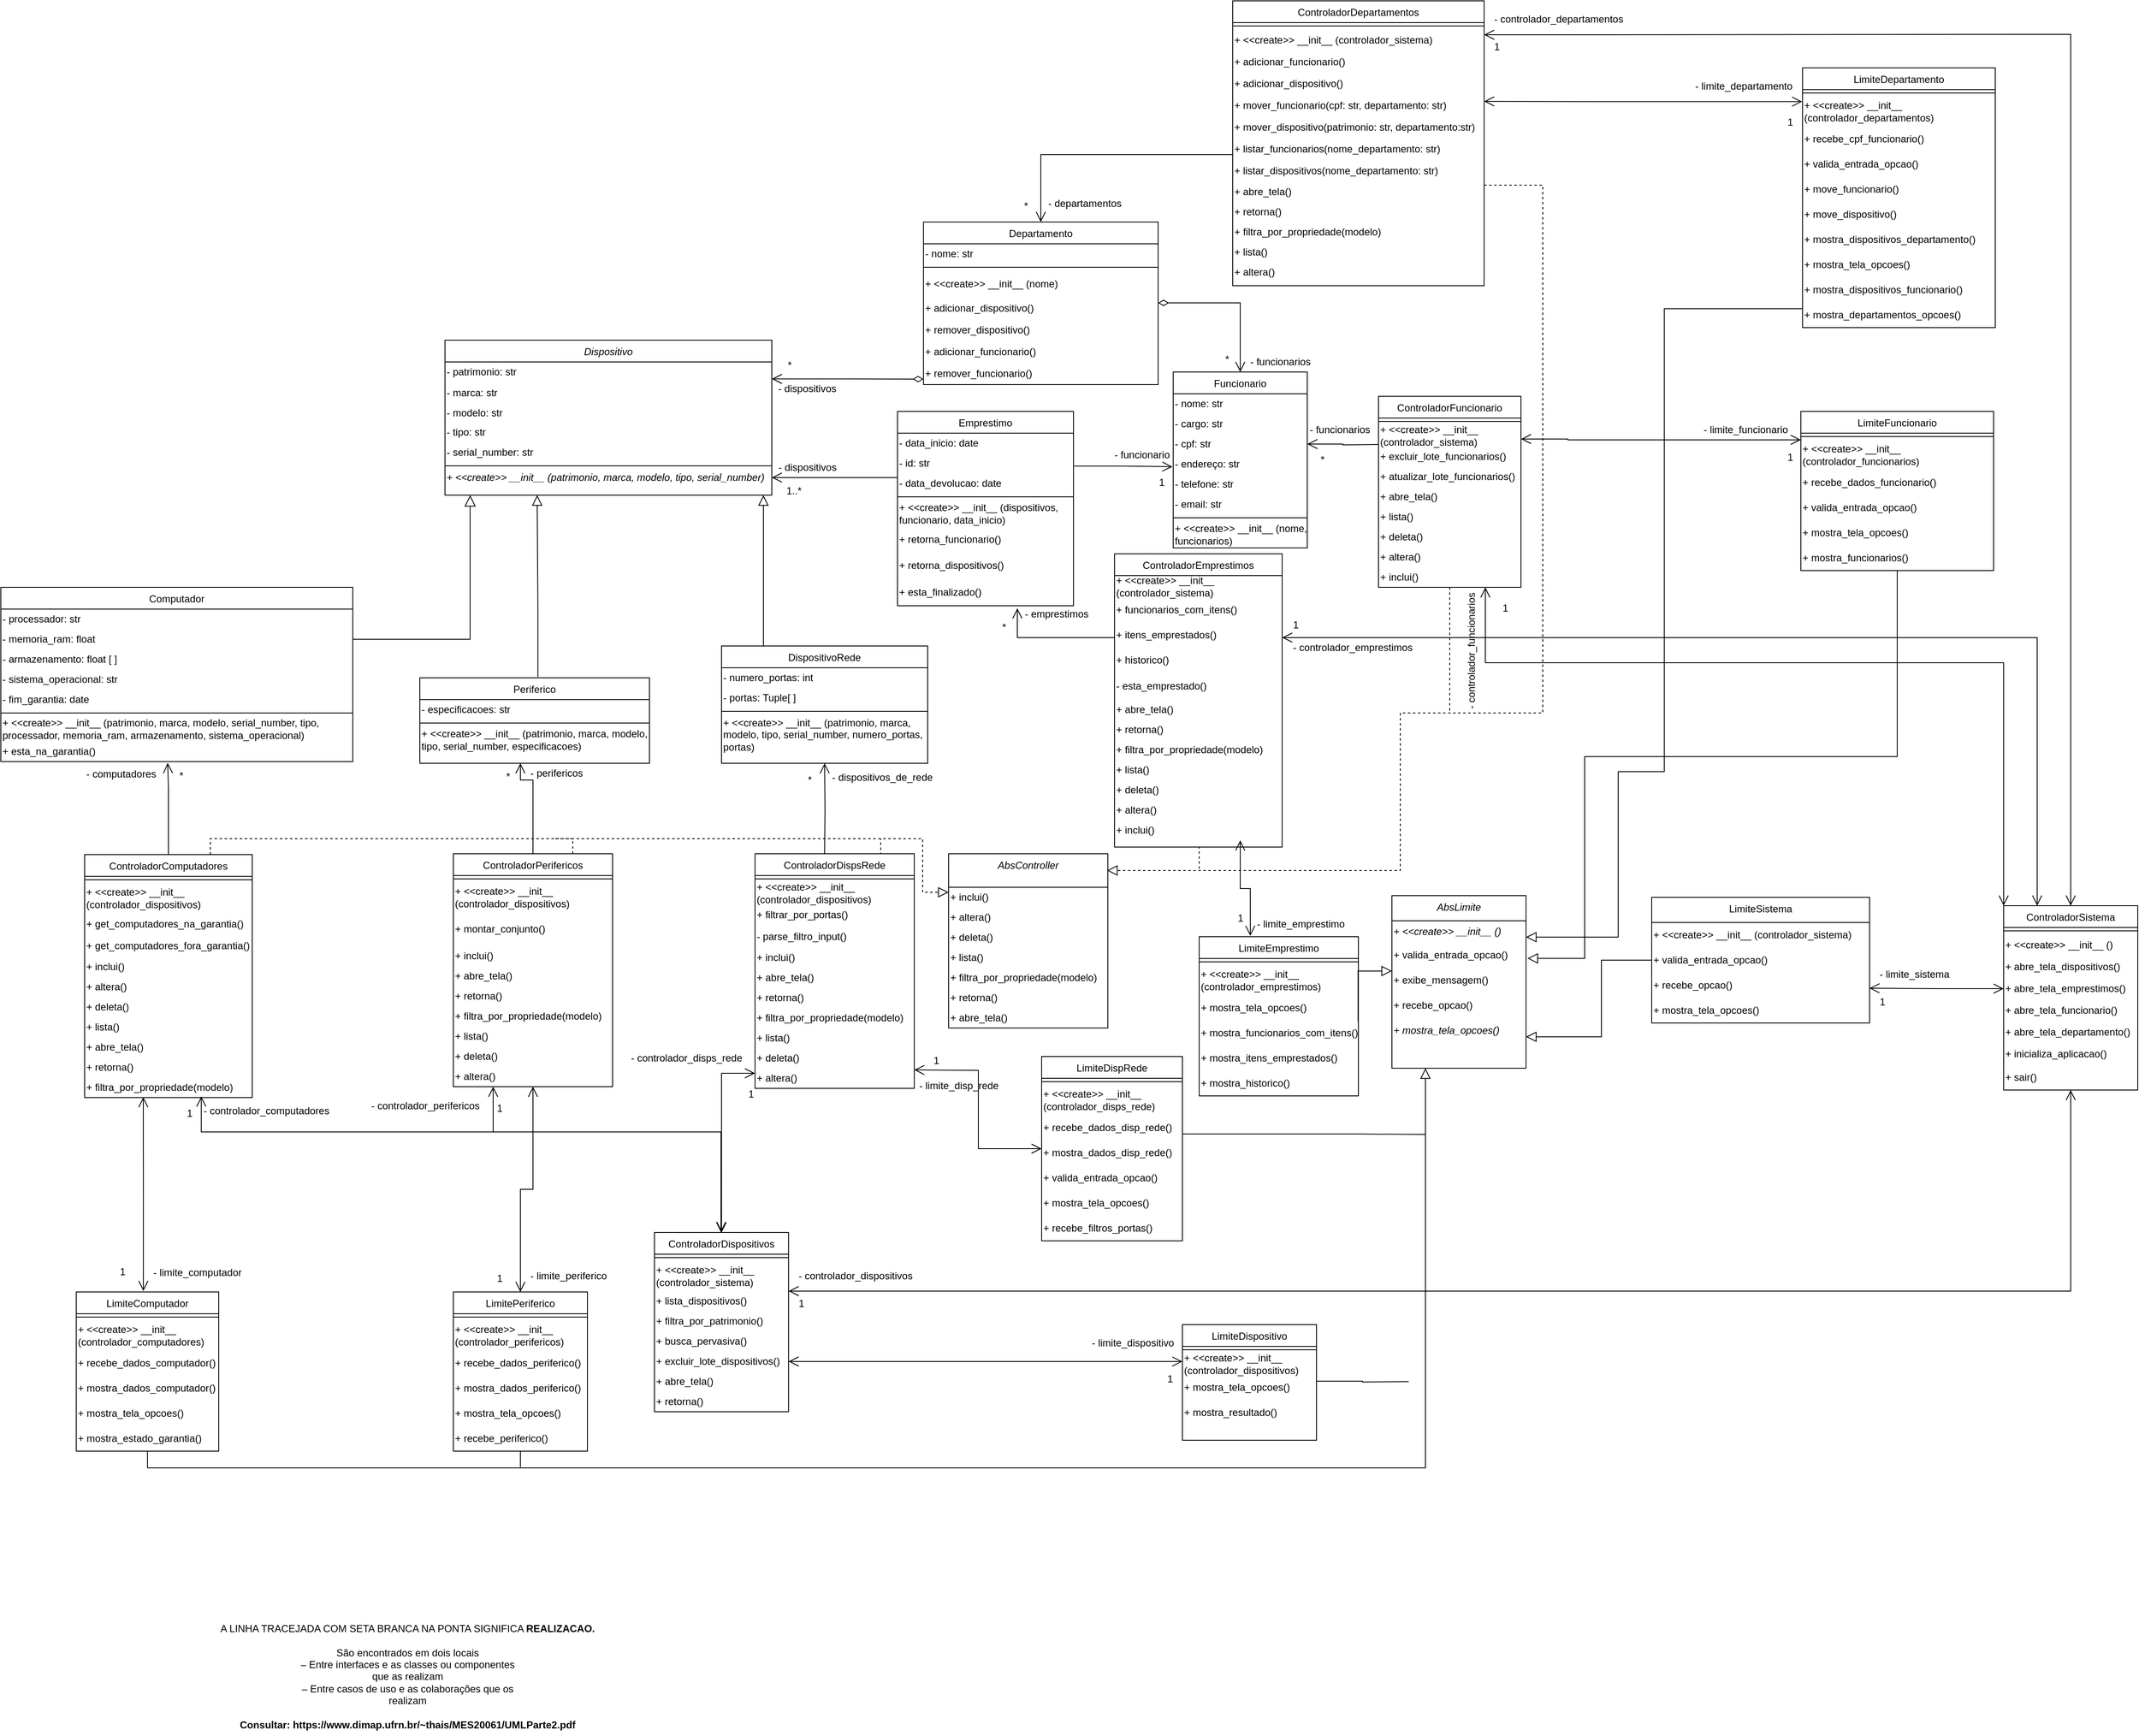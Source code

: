 <mxfile version="21.2.3" type="github">
  <diagram id="C5RBs43oDa-KdzZeNtuy" name="Page-1">
    <mxGraphModel dx="1793" dy="876" grid="1" gridSize="10" guides="1" tooltips="1" connect="1" arrows="1" fold="1" page="1" pageScale="1" pageWidth="827" pageHeight="1169" math="0" shadow="0">
      <root>
        <mxCell id="WIyWlLk6GJQsqaUBKTNV-0" />
        <mxCell id="WIyWlLk6GJQsqaUBKTNV-1" parent="WIyWlLk6GJQsqaUBKTNV-0" />
        <mxCell id="WsfcxLLstA1aowzWTePN-270" style="edgeStyle=orthogonalEdgeStyle;orthogonalLoop=1;jettySize=auto;html=1;exitX=1;exitY=0.25;exitDx=0;exitDy=0;endArrow=diamondThin;endFill=0;entryX=0;entryY=0.75;entryDx=0;entryDy=0;startArrow=open;startFill=0;endSize=10;startSize=10;movable=1;resizable=1;rotatable=1;deletable=1;editable=1;locked=0;connectable=1;shadow=0;strokeColor=default;rounded=0;jumpStyle=none;jumpSize=6;strokeWidth=1;fontSize=12;" edge="1" parent="WIyWlLk6GJQsqaUBKTNV-1" source="WsfcxLLstA1aowzWTePN-387" target="WsfcxLLstA1aowzWTePN-284">
          <mxGeometry relative="1" as="geometry">
            <mxPoint x="1570" y="975" as="targetPoint" />
          </mxGeometry>
        </mxCell>
        <mxCell id="WsfcxLLstA1aowzWTePN-271" value="Periferico" style="swimlane;fontStyle=0;align=center;verticalAlign=top;childLayout=stackLayout;horizontal=1;startSize=26;horizontalStack=0;resizeParent=1;resizeLast=0;collapsible=1;marginBottom=0;rounded=0;shadow=0;strokeWidth=1;fontSize=12;" vertex="1" parent="WIyWlLk6GJQsqaUBKTNV-1">
          <mxGeometry x="900" y="1278" width="274" height="102" as="geometry">
            <mxRectangle x="508.5" y="690" width="170" height="26" as="alternateBounds" />
          </mxGeometry>
        </mxCell>
        <mxCell id="WsfcxLLstA1aowzWTePN-272" value="- especificacoes: str" style="text;html=1;strokeColor=none;fillColor=none;align=left;verticalAlign=middle;whiteSpace=wrap;rounded=0;fontSize=12;" vertex="1" parent="WsfcxLLstA1aowzWTePN-271">
          <mxGeometry y="26" width="274" height="24" as="geometry" />
        </mxCell>
        <mxCell id="WsfcxLLstA1aowzWTePN-273" value="" style="line;html=1;strokeWidth=1;align=left;verticalAlign=middle;spacingTop=-1;spacingLeft=3;spacingRight=3;rotatable=0;labelPosition=right;points=[];portConstraint=eastwest;fontSize=12;" vertex="1" parent="WsfcxLLstA1aowzWTePN-271">
          <mxGeometry y="50" width="274" height="8" as="geometry" />
        </mxCell>
        <mxCell id="WsfcxLLstA1aowzWTePN-274" value="&lt;span style=&quot;border-color: var(--border-color); font-size: 12px;&quot;&gt;+ &amp;lt;&amp;lt;create&amp;gt;&amp;gt; __init__ (patrimonio, marca, modelo, tipo, serial_number, especificacoes)&lt;/span&gt;" style="text;html=1;strokeColor=none;fillColor=none;align=left;verticalAlign=middle;whiteSpace=wrap;rounded=0;fontSize=12;" vertex="1" parent="WsfcxLLstA1aowzWTePN-271">
          <mxGeometry y="58" width="274" height="32" as="geometry" />
        </mxCell>
        <mxCell id="WsfcxLLstA1aowzWTePN-275" value="" style="endArrow=block;endSize=10;endFill=0;shadow=0;strokeWidth=1;rounded=0;edgeStyle=elbowEdgeStyle;elbow=vertical;fontSize=12;exitX=0.514;exitY=-0.009;exitDx=0;exitDy=0;exitPerimeter=0;" edge="1" parent="WIyWlLk6GJQsqaUBKTNV-1" source="WsfcxLLstA1aowzWTePN-271">
          <mxGeometry width="160" relative="1" as="geometry">
            <mxPoint x="1020" y="1193" as="sourcePoint" />
            <mxPoint x="1040" y="1060" as="targetPoint" />
            <Array as="points">
              <mxPoint x="1037" y="1190" />
            </Array>
          </mxGeometry>
        </mxCell>
        <mxCell id="WsfcxLLstA1aowzWTePN-276" style="edgeStyle=orthogonalEdgeStyle;rounded=0;orthogonalLoop=1;jettySize=auto;html=1;exitX=1;exitY=0.25;exitDx=0;exitDy=0;entryX=0.5;entryY=0;entryDx=0;entryDy=0;endArrow=open;endFill=0;startArrow=diamondThin;startFill=0;endSize=10;startSize=10;fontSize=12;" edge="1" parent="WIyWlLk6GJQsqaUBKTNV-1" source="WsfcxLLstA1aowzWTePN-281" target="WsfcxLLstA1aowzWTePN-285">
          <mxGeometry relative="1" as="geometry" />
        </mxCell>
        <mxCell id="WsfcxLLstA1aowzWTePN-277" value="Departamento" style="swimlane;fontStyle=0;align=center;verticalAlign=top;childLayout=stackLayout;horizontal=1;startSize=26;horizontalStack=0;resizeParent=1;resizeLast=0;collapsible=1;marginBottom=0;rounded=0;shadow=0;strokeWidth=1;fontSize=12;" vertex="1" parent="WIyWlLk6GJQsqaUBKTNV-1">
          <mxGeometry x="1501" y="734" width="280" height="194" as="geometry">
            <mxRectangle x="340" y="380" width="170" height="26" as="alternateBounds" />
          </mxGeometry>
        </mxCell>
        <mxCell id="WsfcxLLstA1aowzWTePN-278" value="- nome: str" style="text;html=1;strokeColor=none;fillColor=none;align=left;verticalAlign=middle;whiteSpace=wrap;rounded=0;fontSize=12;" vertex="1" parent="WsfcxLLstA1aowzWTePN-277">
          <mxGeometry y="26" width="280" height="24" as="geometry" />
        </mxCell>
        <mxCell id="WsfcxLLstA1aowzWTePN-279" value="" style="line;html=1;strokeWidth=1;align=left;verticalAlign=middle;spacingTop=-1;spacingLeft=3;spacingRight=3;rotatable=0;labelPosition=right;points=[];portConstraint=eastwest;fontSize=12;" vertex="1" parent="WsfcxLLstA1aowzWTePN-277">
          <mxGeometry y="50" width="280" height="8" as="geometry" />
        </mxCell>
        <mxCell id="WsfcxLLstA1aowzWTePN-280" value="&lt;span style=&quot;border-color: var(--border-color); font-size: 12px;&quot;&gt;+ &amp;lt;&amp;lt;create&amp;gt;&amp;gt; __init__ (nome)&lt;/span&gt;" style="text;html=1;strokeColor=none;fillColor=none;align=left;verticalAlign=middle;whiteSpace=wrap;rounded=0;fontSize=12;" vertex="1" parent="WsfcxLLstA1aowzWTePN-277">
          <mxGeometry y="58" width="280" height="32" as="geometry" />
        </mxCell>
        <mxCell id="WsfcxLLstA1aowzWTePN-281" value="&lt;span style=&quot;border-color: var(--border-color); font-size: 12px;&quot;&gt;+ adicionar_dispositivo()&lt;/span&gt;" style="text;html=1;strokeColor=none;fillColor=none;align=left;verticalAlign=middle;whiteSpace=wrap;rounded=0;fontStyle=0;fontSize=12;" vertex="1" parent="WsfcxLLstA1aowzWTePN-277">
          <mxGeometry y="90" width="280" height="26" as="geometry" />
        </mxCell>
        <mxCell id="WsfcxLLstA1aowzWTePN-282" value="&lt;span style=&quot;border-color: var(--border-color); font-size: 12px;&quot;&gt;+ remover_dispositivo()&lt;/span&gt;" style="text;html=1;strokeColor=none;fillColor=none;align=left;verticalAlign=middle;whiteSpace=wrap;rounded=0;fontStyle=0;fontSize=12;" vertex="1" parent="WsfcxLLstA1aowzWTePN-277">
          <mxGeometry y="116" width="280" height="26" as="geometry" />
        </mxCell>
        <mxCell id="WsfcxLLstA1aowzWTePN-283" value="&lt;span style=&quot;border-color: var(--border-color); font-size: 12px;&quot;&gt;+ adicionar_funcionario()&lt;/span&gt;" style="text;html=1;strokeColor=none;fillColor=none;align=left;verticalAlign=middle;whiteSpace=wrap;rounded=0;fontStyle=0;fontSize=12;" vertex="1" parent="WsfcxLLstA1aowzWTePN-277">
          <mxGeometry y="142" width="280" height="26" as="geometry" />
        </mxCell>
        <mxCell id="WsfcxLLstA1aowzWTePN-284" value="&lt;span style=&quot;border-color: var(--border-color); font-size: 12px;&quot;&gt;+ remover_funcionario()&lt;/span&gt;" style="text;html=1;strokeColor=none;fillColor=none;align=left;verticalAlign=middle;whiteSpace=wrap;rounded=0;fontStyle=0;fontSize=12;" vertex="1" parent="WsfcxLLstA1aowzWTePN-277">
          <mxGeometry y="168" width="280" height="26" as="geometry" />
        </mxCell>
        <mxCell id="WsfcxLLstA1aowzWTePN-285" value="Funcionario" style="swimlane;fontStyle=0;align=center;verticalAlign=top;childLayout=stackLayout;horizontal=1;startSize=26;horizontalStack=0;resizeParent=1;resizeLast=0;collapsible=1;marginBottom=0;rounded=0;shadow=0;strokeWidth=1;fontSize=12;" vertex="1" parent="WIyWlLk6GJQsqaUBKTNV-1">
          <mxGeometry x="1799" y="913" width="160" height="210" as="geometry">
            <mxRectangle x="340" y="380" width="170" height="26" as="alternateBounds" />
          </mxGeometry>
        </mxCell>
        <mxCell id="WsfcxLLstA1aowzWTePN-286" value="- nome: str" style="text;html=1;strokeColor=none;fillColor=none;align=left;verticalAlign=middle;whiteSpace=wrap;rounded=0;fontSize=12;" vertex="1" parent="WsfcxLLstA1aowzWTePN-285">
          <mxGeometry y="26" width="160" height="24" as="geometry" />
        </mxCell>
        <mxCell id="WsfcxLLstA1aowzWTePN-287" value="- cargo: str" style="text;html=1;strokeColor=none;fillColor=none;align=left;verticalAlign=middle;whiteSpace=wrap;rounded=0;fontSize=12;" vertex="1" parent="WsfcxLLstA1aowzWTePN-285">
          <mxGeometry y="50" width="160" height="24" as="geometry" />
        </mxCell>
        <mxCell id="WsfcxLLstA1aowzWTePN-288" value="- cpf: str" style="text;html=1;strokeColor=none;fillColor=none;align=left;verticalAlign=middle;whiteSpace=wrap;rounded=0;fontSize=12;" vertex="1" parent="WsfcxLLstA1aowzWTePN-285">
          <mxGeometry y="74" width="160" height="24" as="geometry" />
        </mxCell>
        <mxCell id="WsfcxLLstA1aowzWTePN-289" value="- endereço: str" style="text;html=1;strokeColor=none;fillColor=none;align=left;verticalAlign=middle;whiteSpace=wrap;rounded=0;fontSize=12;" vertex="1" parent="WsfcxLLstA1aowzWTePN-285">
          <mxGeometry y="98" width="160" height="24" as="geometry" />
        </mxCell>
        <mxCell id="WsfcxLLstA1aowzWTePN-290" value="- telefone: str" style="text;html=1;strokeColor=none;fillColor=none;align=left;verticalAlign=middle;whiteSpace=wrap;rounded=0;fontSize=12;" vertex="1" parent="WsfcxLLstA1aowzWTePN-285">
          <mxGeometry y="122" width="160" height="24" as="geometry" />
        </mxCell>
        <mxCell id="WsfcxLLstA1aowzWTePN-291" value="- email: str" style="text;html=1;strokeColor=none;fillColor=none;align=left;verticalAlign=middle;whiteSpace=wrap;rounded=0;fontSize=12;" vertex="1" parent="WsfcxLLstA1aowzWTePN-285">
          <mxGeometry y="146" width="160" height="24" as="geometry" />
        </mxCell>
        <mxCell id="WsfcxLLstA1aowzWTePN-292" value="" style="line;html=1;strokeWidth=1;align=left;verticalAlign=middle;spacingTop=-1;spacingLeft=3;spacingRight=3;rotatable=0;labelPosition=right;points=[];portConstraint=eastwest;fontSize=12;" vertex="1" parent="WsfcxLLstA1aowzWTePN-285">
          <mxGeometry y="170" width="160" height="8" as="geometry" />
        </mxCell>
        <mxCell id="WsfcxLLstA1aowzWTePN-293" value="&lt;span style=&quot;border-color: var(--border-color); font-size: 12px;&quot;&gt;+ &amp;lt;&amp;lt;create&amp;gt;&amp;gt; __init__ (nome, funcionarios)&lt;/span&gt;" style="text;html=1;strokeColor=none;fillColor=none;align=left;verticalAlign=middle;whiteSpace=wrap;rounded=0;fontSize=12;" vertex="1" parent="WsfcxLLstA1aowzWTePN-285">
          <mxGeometry y="178" width="160" height="32" as="geometry" />
        </mxCell>
        <mxCell id="WsfcxLLstA1aowzWTePN-294" style="edgeStyle=orthogonalEdgeStyle;rounded=0;orthogonalLoop=1;jettySize=auto;html=1;exitX=1.004;exitY=0.635;exitDx=0;exitDy=0;entryX=-0.006;entryY=0.629;entryDx=0;entryDy=0;endArrow=open;endFill=0;endSize=10;startSize=10;fontSize=12;entryPerimeter=0;exitPerimeter=0;" edge="1" parent="WIyWlLk6GJQsqaUBKTNV-1" source="WsfcxLLstA1aowzWTePN-297" target="WsfcxLLstA1aowzWTePN-289">
          <mxGeometry relative="1" as="geometry">
            <Array as="points">
              <mxPoint x="1739" y="1025" />
            </Array>
          </mxGeometry>
        </mxCell>
        <mxCell id="WsfcxLLstA1aowzWTePN-295" value="Emprestimo" style="swimlane;fontStyle=0;align=center;verticalAlign=top;childLayout=stackLayout;horizontal=1;startSize=26;horizontalStack=0;resizeParent=1;resizeLast=0;collapsible=1;marginBottom=0;rounded=0;shadow=0;strokeWidth=1;fontSize=12;" vertex="1" parent="WIyWlLk6GJQsqaUBKTNV-1">
          <mxGeometry x="1470" y="960" width="210" height="232" as="geometry">
            <mxRectangle x="340" y="380" width="170" height="26" as="alternateBounds" />
          </mxGeometry>
        </mxCell>
        <mxCell id="WsfcxLLstA1aowzWTePN-296" value="- data_inicio: date" style="text;html=1;strokeColor=none;fillColor=none;align=left;verticalAlign=middle;whiteSpace=wrap;rounded=0;spacing=2;fontSize=12;" vertex="1" parent="WsfcxLLstA1aowzWTePN-295">
          <mxGeometry y="26" width="210" height="24" as="geometry" />
        </mxCell>
        <mxCell id="WsfcxLLstA1aowzWTePN-297" value="- id: str" style="text;html=1;strokeColor=none;fillColor=none;align=left;verticalAlign=middle;whiteSpace=wrap;rounded=0;spacing=2;fontSize=12;" vertex="1" parent="WsfcxLLstA1aowzWTePN-295">
          <mxGeometry y="50" width="210" height="24" as="geometry" />
        </mxCell>
        <mxCell id="WsfcxLLstA1aowzWTePN-298" value="&lt;font color=&quot;#000000&quot;&gt;- data_devolucao: date&lt;/font&gt;" style="text;html=1;strokeColor=none;fillColor=none;align=left;verticalAlign=middle;whiteSpace=wrap;rounded=0;spacing=2;fontSize=12;fontColor=#FF3333;" vertex="1" parent="WsfcxLLstA1aowzWTePN-295">
          <mxGeometry y="74" width="210" height="24" as="geometry" />
        </mxCell>
        <mxCell id="WsfcxLLstA1aowzWTePN-299" value="" style="line;html=1;strokeWidth=1;align=left;verticalAlign=middle;spacingTop=-1;spacingLeft=3;spacingRight=3;rotatable=0;labelPosition=right;points=[];portConstraint=eastwest;fontSize=12;" vertex="1" parent="WsfcxLLstA1aowzWTePN-295">
          <mxGeometry y="98" width="210" height="8" as="geometry" />
        </mxCell>
        <mxCell id="WsfcxLLstA1aowzWTePN-300" value="&lt;span style=&quot;border-color: var(--border-color); font-size: 12px;&quot;&gt;+ &amp;lt;&amp;lt;create&amp;gt;&amp;gt; __init__ (dispositivos, funcionario, data_inicio)&lt;/span&gt;" style="text;html=1;strokeColor=none;fillColor=none;align=left;verticalAlign=middle;whiteSpace=wrap;rounded=0;fontStyle=0;fontSize=12;" vertex="1" parent="WsfcxLLstA1aowzWTePN-295">
          <mxGeometry y="106" width="210" height="32" as="geometry" />
        </mxCell>
        <mxCell id="WsfcxLLstA1aowzWTePN-301" value="&lt;span style=&quot;border-color: var(--border-color); font-size: 12px;&quot;&gt;+ retorna_funcionario()&lt;br style=&quot;font-size: 12px;&quot;&gt;&lt;/span&gt;" style="text;html=1;strokeColor=none;fillColor=none;align=left;verticalAlign=middle;whiteSpace=wrap;rounded=0;fontStyle=0;fontSize=12;" vertex="1" parent="WsfcxLLstA1aowzWTePN-295">
          <mxGeometry y="138" width="210" height="30" as="geometry" />
        </mxCell>
        <mxCell id="WsfcxLLstA1aowzWTePN-302" value="&lt;span style=&quot;border-color: var(--border-color); font-size: 12px;&quot;&gt;+ retorna_dispositivos()&lt;br style=&quot;font-size: 12px;&quot;&gt;&lt;/span&gt;" style="text;html=1;strokeColor=none;fillColor=none;align=left;verticalAlign=middle;whiteSpace=wrap;rounded=0;fontStyle=0;fontSize=12;" vertex="1" parent="WsfcxLLstA1aowzWTePN-295">
          <mxGeometry y="168" width="210" height="32" as="geometry" />
        </mxCell>
        <mxCell id="WsfcxLLstA1aowzWTePN-303" value="&lt;span style=&quot;border-color: var(--border-color); font-size: 12px;&quot;&gt;+ esta_finalizado()&lt;br style=&quot;font-size: 12px;&quot;&gt;&lt;/span&gt;" style="text;html=1;strokeColor=none;fillColor=none;align=left;verticalAlign=middle;whiteSpace=wrap;rounded=0;fontStyle=0;fontSize=12;" vertex="1" parent="WsfcxLLstA1aowzWTePN-295">
          <mxGeometry y="200" width="210" height="32" as="geometry" />
        </mxCell>
        <mxCell id="WsfcxLLstA1aowzWTePN-304" value="- funcionarios" style="text;html=1;strokeColor=none;fillColor=none;align=left;verticalAlign=middle;whiteSpace=wrap;rounded=0;fontSize=12;" vertex="1" parent="WIyWlLk6GJQsqaUBKTNV-1">
          <mxGeometry x="1889" y="889" width="160" height="24" as="geometry" />
        </mxCell>
        <mxCell id="WsfcxLLstA1aowzWTePN-305" value="- funcionario" style="text;html=1;strokeColor=none;fillColor=none;align=right;verticalAlign=middle;whiteSpace=wrap;rounded=0;spacing=2;fontSize=12;" vertex="1" parent="WIyWlLk6GJQsqaUBKTNV-1">
          <mxGeometry x="1725.5" y="1000" width="71" height="24" as="geometry" />
        </mxCell>
        <mxCell id="WsfcxLLstA1aowzWTePN-306" value="Computador" style="swimlane;fontStyle=0;align=center;verticalAlign=top;childLayout=stackLayout;horizontal=1;startSize=26;horizontalStack=0;resizeParent=1;resizeLast=0;collapsible=1;marginBottom=0;rounded=0;shadow=0;strokeWidth=1;fontSize=12;" vertex="1" parent="WIyWlLk6GJQsqaUBKTNV-1">
          <mxGeometry x="400" y="1170" width="420" height="208" as="geometry">
            <mxRectangle x="230" y="140" width="160" height="26" as="alternateBounds" />
          </mxGeometry>
        </mxCell>
        <mxCell id="WsfcxLLstA1aowzWTePN-307" value="- processador: str" style="text;html=1;strokeColor=none;fillColor=none;align=left;verticalAlign=middle;whiteSpace=wrap;rounded=0;fontSize=12;" vertex="1" parent="WsfcxLLstA1aowzWTePN-306">
          <mxGeometry y="26" width="420" height="24" as="geometry" />
        </mxCell>
        <mxCell id="WsfcxLLstA1aowzWTePN-308" value="- memoria_ram: float" style="text;html=1;strokeColor=none;fillColor=none;align=left;verticalAlign=middle;whiteSpace=wrap;rounded=0;fontSize=12;" vertex="1" parent="WsfcxLLstA1aowzWTePN-306">
          <mxGeometry y="50" width="420" height="24" as="geometry" />
        </mxCell>
        <mxCell id="WsfcxLLstA1aowzWTePN-309" value="- armazenamento: float [ ]" style="text;html=1;strokeColor=none;fillColor=none;align=left;verticalAlign=middle;whiteSpace=wrap;rounded=0;spacing=2;fontSize=12;" vertex="1" parent="WsfcxLLstA1aowzWTePN-306">
          <mxGeometry y="74" width="420" height="24" as="geometry" />
        </mxCell>
        <mxCell id="WsfcxLLstA1aowzWTePN-310" value="- sistema_operacional: str" style="text;html=1;strokeColor=none;fillColor=none;align=left;verticalAlign=middle;whiteSpace=wrap;rounded=0;spacing=2;fontSize=12;" vertex="1" parent="WsfcxLLstA1aowzWTePN-306">
          <mxGeometry y="98" width="420" height="24" as="geometry" />
        </mxCell>
        <mxCell id="WsfcxLLstA1aowzWTePN-311" value="- fim_garantia: date" style="text;html=1;strokeColor=none;fillColor=none;align=left;verticalAlign=middle;whiteSpace=wrap;rounded=0;spacing=2;fontSize=12;" vertex="1" parent="WsfcxLLstA1aowzWTePN-306">
          <mxGeometry y="122" width="420" height="24" as="geometry" />
        </mxCell>
        <mxCell id="WsfcxLLstA1aowzWTePN-312" value="" style="line;html=1;strokeWidth=1;align=left;verticalAlign=middle;spacingTop=-1;spacingLeft=3;spacingRight=3;rotatable=0;labelPosition=right;points=[];portConstraint=eastwest;fontSize=12;" vertex="1" parent="WsfcxLLstA1aowzWTePN-306">
          <mxGeometry y="146" width="420" height="8" as="geometry" />
        </mxCell>
        <mxCell id="WsfcxLLstA1aowzWTePN-313" value="+ &amp;lt;&amp;lt;create&amp;gt;&amp;gt; __init__ (patrimonio, marca, modelo, serial_number&lt;span style=&quot;font-size: 12px;&quot;&gt;, tipo, processador, memoria_ram, armazenamento, sistema_operacional)&lt;/span&gt;" style="text;html=1;strokeColor=none;fillColor=none;align=left;verticalAlign=middle;whiteSpace=wrap;rounded=0;spacing=2;fontStyle=0;fontSize=12;" vertex="1" parent="WsfcxLLstA1aowzWTePN-306">
          <mxGeometry y="154" width="420" height="30" as="geometry" />
        </mxCell>
        <mxCell id="WsfcxLLstA1aowzWTePN-314" value="&lt;span style=&quot;border-color: var(--border-color); font-size: 12px;&quot;&gt;+ esta_na_garantia&lt;span style=&quot;font-size: 12px;&quot;&gt;()&lt;br style=&quot;font-size: 12px;&quot;&gt;&lt;/span&gt;&lt;/span&gt;" style="text;html=1;strokeColor=none;fillColor=none;align=left;verticalAlign=middle;whiteSpace=wrap;rounded=0;fontStyle=0;fontSize=12;" vertex="1" parent="WsfcxLLstA1aowzWTePN-306">
          <mxGeometry y="184" width="420" height="24" as="geometry" />
        </mxCell>
        <mxCell id="WsfcxLLstA1aowzWTePN-315" value="DispositivoRede" style="swimlane;fontStyle=0;align=center;verticalAlign=top;childLayout=stackLayout;horizontal=1;startSize=26;horizontalStack=0;resizeParent=1;resizeLast=0;collapsible=1;marginBottom=0;rounded=0;shadow=0;strokeWidth=1;fontSize=12;" vertex="1" parent="WIyWlLk6GJQsqaUBKTNV-1">
          <mxGeometry x="1260" y="1240" width="246" height="140" as="geometry">
            <mxRectangle x="230" y="140" width="160" height="26" as="alternateBounds" />
          </mxGeometry>
        </mxCell>
        <mxCell id="WsfcxLLstA1aowzWTePN-316" value="- numero_portas: int" style="text;html=1;strokeColor=none;fillColor=none;align=left;verticalAlign=middle;whiteSpace=wrap;rounded=0;fontSize=12;" vertex="1" parent="WsfcxLLstA1aowzWTePN-315">
          <mxGeometry y="26" width="246" height="24" as="geometry" />
        </mxCell>
        <mxCell id="WsfcxLLstA1aowzWTePN-317" value="- portas: Tuple[ ]" style="text;html=1;strokeColor=none;fillColor=none;align=left;verticalAlign=middle;whiteSpace=wrap;rounded=0;spacing=2;fontSize=12;" vertex="1" parent="WsfcxLLstA1aowzWTePN-315">
          <mxGeometry y="50" width="246" height="24" as="geometry" />
        </mxCell>
        <mxCell id="WsfcxLLstA1aowzWTePN-318" value="" style="line;html=1;strokeWidth=1;align=left;verticalAlign=middle;spacingTop=-1;spacingLeft=3;spacingRight=3;rotatable=0;labelPosition=right;points=[];portConstraint=eastwest;fontSize=12;" vertex="1" parent="WsfcxLLstA1aowzWTePN-315">
          <mxGeometry y="74" width="246" height="8" as="geometry" />
        </mxCell>
        <mxCell id="WsfcxLLstA1aowzWTePN-319" value="&lt;span style=&quot;border-color: var(--border-color); font-size: 12px;&quot;&gt;+ &amp;lt;&amp;lt;create&amp;gt;&amp;gt; __init__ (patrimonio, marca, modelo, tipo, serial_number, numero_portas, portas)&lt;/span&gt;" style="text;html=1;strokeColor=none;fillColor=none;align=left;verticalAlign=middle;whiteSpace=wrap;rounded=0;fontSize=12;" vertex="1" parent="WsfcxLLstA1aowzWTePN-315">
          <mxGeometry y="82" width="246" height="48" as="geometry" />
        </mxCell>
        <mxCell id="WsfcxLLstA1aowzWTePN-320" value="" style="endArrow=block;endSize=10;endFill=0;shadow=0;strokeWidth=1;rounded=0;edgeStyle=orthogonalEdgeStyle;elbow=vertical;fontSize=12;exitX=0.5;exitY=0;exitDx=0;exitDy=0;" edge="1" parent="WIyWlLk6GJQsqaUBKTNV-1" source="WsfcxLLstA1aowzWTePN-315">
          <mxGeometry width="160" relative="1" as="geometry">
            <mxPoint x="1310" y="1240" as="sourcePoint" />
            <mxPoint x="1310" y="1060" as="targetPoint" />
            <Array as="points">
              <mxPoint x="1310" y="1240" />
            </Array>
          </mxGeometry>
        </mxCell>
        <mxCell id="WsfcxLLstA1aowzWTePN-321" style="edgeStyle=orthogonalEdgeStyle;rounded=0;orthogonalLoop=1;jettySize=auto;html=1;exitX=1;exitY=0.5;exitDx=0;exitDy=0;endArrow=block;endFill=0;endSize=11;fontSize=12;" edge="1" parent="WIyWlLk6GJQsqaUBKTNV-1" source="WsfcxLLstA1aowzWTePN-308">
          <mxGeometry relative="1" as="geometry">
            <mxPoint x="960" y="1060" as="targetPoint" />
            <Array as="points">
              <mxPoint x="960" y="1232" />
            </Array>
          </mxGeometry>
        </mxCell>
        <mxCell id="WsfcxLLstA1aowzWTePN-322" style="edgeStyle=orthogonalEdgeStyle;rounded=0;orthogonalLoop=1;jettySize=auto;html=1;exitX=0.5;exitY=0;exitDx=0;exitDy=0;endArrow=open;endFill=0;endSize=10;startSize=10;fontSize=12;" edge="1" parent="WIyWlLk6GJQsqaUBKTNV-1" source="WsfcxLLstA1aowzWTePN-324">
          <mxGeometry relative="1" as="geometry">
            <mxPoint x="1020" y="1380" as="targetPoint" />
            <Array as="points">
              <mxPoint x="1020" y="1400" />
            </Array>
          </mxGeometry>
        </mxCell>
        <mxCell id="WsfcxLLstA1aowzWTePN-323" style="edgeStyle=orthogonalEdgeStyle;rounded=0;orthogonalLoop=1;jettySize=auto;html=1;exitX=0.25;exitY=1;exitDx=0;exitDy=0;entryX=0.496;entryY=-0.001;entryDx=0;entryDy=0;endArrow=open;endFill=0;endSize=10;startSize=10;startArrow=open;startFill=0;fontSize=12;entryPerimeter=0;" edge="1" parent="WIyWlLk6GJQsqaUBKTNV-1" source="WsfcxLLstA1aowzWTePN-324" target="WsfcxLLstA1aowzWTePN-331">
          <mxGeometry relative="1" as="geometry">
            <Array as="points">
              <mxPoint x="988" y="1820" />
              <mxPoint x="1259" y="1820" />
            </Array>
          </mxGeometry>
        </mxCell>
        <mxCell id="WsfcxLLstA1aowzWTePN-324" value="ControladorPerifericos" style="swimlane;fontStyle=0;align=center;verticalAlign=top;childLayout=stackLayout;horizontal=1;startSize=26;horizontalStack=0;resizeParent=1;resizeLast=0;collapsible=1;marginBottom=0;rounded=0;shadow=0;strokeWidth=1;fontSize=12;" vertex="1" parent="WIyWlLk6GJQsqaUBKTNV-1">
          <mxGeometry x="940" y="1488" width="190" height="278" as="geometry">
            <mxRectangle x="230" y="140" width="160" height="26" as="alternateBounds" />
          </mxGeometry>
        </mxCell>
        <mxCell id="WsfcxLLstA1aowzWTePN-325" value="" style="line;html=1;strokeWidth=1;align=left;verticalAlign=middle;spacingTop=-1;spacingLeft=3;spacingRight=3;rotatable=0;labelPosition=right;points=[];portConstraint=eastwest;fontSize=12;" vertex="1" parent="WsfcxLLstA1aowzWTePN-324">
          <mxGeometry y="26" width="190" height="8" as="geometry" />
        </mxCell>
        <mxCell id="WsfcxLLstA1aowzWTePN-326" value="&lt;span style=&quot;border-color: var(--border-color); font-size: 12px;&quot;&gt;+ &amp;lt;&amp;lt;create&amp;gt;&amp;gt; __init__ (controlador_dispositivos)&lt;/span&gt;" style="text;html=1;strokeColor=none;fillColor=none;align=left;verticalAlign=middle;whiteSpace=wrap;rounded=0;fontStyle=0;fontSize=12;" vertex="1" parent="WsfcxLLstA1aowzWTePN-324">
          <mxGeometry y="34" width="190" height="36" as="geometry" />
        </mxCell>
        <mxCell id="WsfcxLLstA1aowzWTePN-327" value="&lt;span style=&quot;border-color: var(--border-color); font-size: 12px;&quot;&gt;+ montar_conjunto()&lt;/span&gt;" style="text;html=1;strokeColor=none;fillColor=none;align=left;verticalAlign=middle;whiteSpace=wrap;rounded=0;fontStyle=0;fontSize=12;" vertex="1" parent="WsfcxLLstA1aowzWTePN-324">
          <mxGeometry y="70" width="190" height="40" as="geometry" />
        </mxCell>
        <mxCell id="WsfcxLLstA1aowzWTePN-567" value="&lt;span style=&quot;border-color: var(--border-color); font-size: 12px;&quot;&gt;+ i&lt;span style=&quot;font-size: 12px;&quot;&gt;nclui()&lt;br style=&quot;font-size: 12px;&quot;&gt;&lt;/span&gt;&lt;/span&gt;" style="text;html=1;strokeColor=none;fillColor=none;align=left;verticalAlign=middle;whiteSpace=wrap;rounded=0;fontStyle=0;fontSize=12;" vertex="1" parent="WsfcxLLstA1aowzWTePN-324">
          <mxGeometry y="110" width="190" height="24" as="geometry" />
        </mxCell>
        <mxCell id="WsfcxLLstA1aowzWTePN-573" value="&lt;span style=&quot;border-color: var(--border-color); font-size: 12px;&quot;&gt;+ &lt;span style=&quot;font-size: 12px;&quot;&gt;abre_tela()&lt;br style=&quot;font-size: 12px;&quot;&gt;&lt;/span&gt;&lt;/span&gt;" style="text;html=1;strokeColor=none;fillColor=none;align=left;verticalAlign=middle;whiteSpace=wrap;rounded=0;fontStyle=0;fontSize=12;" vertex="1" parent="WsfcxLLstA1aowzWTePN-324">
          <mxGeometry y="134" width="190" height="24" as="geometry" />
        </mxCell>
        <mxCell id="WsfcxLLstA1aowzWTePN-572" value="&lt;span style=&quot;border-color: var(--border-color); font-size: 12px;&quot;&gt;+ r&lt;span style=&quot;font-size: 12px;&quot;&gt;etorna()&lt;br style=&quot;font-size: 12px;&quot;&gt;&lt;/span&gt;&lt;/span&gt;" style="text;html=1;strokeColor=none;fillColor=none;align=left;verticalAlign=middle;whiteSpace=wrap;rounded=0;fontStyle=0;fontSize=12;" vertex="1" parent="WsfcxLLstA1aowzWTePN-324">
          <mxGeometry y="158" width="190" height="24" as="geometry" />
        </mxCell>
        <mxCell id="WsfcxLLstA1aowzWTePN-571" value="&lt;span style=&quot;border-color: var(--border-color); font-size: 12px;&quot;&gt;+ &lt;span style=&quot;font-size: 12px;&quot;&gt;filtra_por_propriedade(modelo)&lt;br style=&quot;font-size: 12px;&quot;&gt;&lt;/span&gt;&lt;/span&gt;" style="text;html=1;strokeColor=none;fillColor=none;align=left;verticalAlign=middle;whiteSpace=wrap;rounded=0;fontStyle=0;fontSize=12;" vertex="1" parent="WsfcxLLstA1aowzWTePN-324">
          <mxGeometry y="182" width="190" height="24" as="geometry" />
        </mxCell>
        <mxCell id="WsfcxLLstA1aowzWTePN-570" value="&lt;span style=&quot;border-color: var(--border-color); font-size: 12px;&quot;&gt;+ &lt;span style=&quot;font-size: 12px;&quot;&gt;lista()&lt;br style=&quot;font-size: 12px;&quot;&gt;&lt;/span&gt;&lt;/span&gt;" style="text;html=1;strokeColor=none;fillColor=none;align=left;verticalAlign=middle;whiteSpace=wrap;rounded=0;fontStyle=0;fontSize=12;" vertex="1" parent="WsfcxLLstA1aowzWTePN-324">
          <mxGeometry y="206" width="190" height="24" as="geometry" />
        </mxCell>
        <mxCell id="WsfcxLLstA1aowzWTePN-569" value="&lt;span style=&quot;border-color: var(--border-color); font-size: 12px;&quot;&gt;+ deleta&lt;span style=&quot;font-size: 12px;&quot;&gt;()&lt;br style=&quot;font-size: 12px;&quot;&gt;&lt;/span&gt;&lt;/span&gt;" style="text;html=1;strokeColor=none;fillColor=none;align=left;verticalAlign=middle;whiteSpace=wrap;rounded=0;fontStyle=0;fontSize=12;" vertex="1" parent="WsfcxLLstA1aowzWTePN-324">
          <mxGeometry y="230" width="190" height="24" as="geometry" />
        </mxCell>
        <mxCell id="WsfcxLLstA1aowzWTePN-568" value="&lt;span style=&quot;border-color: var(--border-color); font-size: 12px;&quot;&gt;+ altera&lt;span style=&quot;font-size: 12px;&quot;&gt;()&lt;br style=&quot;font-size: 12px;&quot;&gt;&lt;/span&gt;&lt;/span&gt;" style="text;html=1;strokeColor=none;fillColor=none;align=left;verticalAlign=middle;whiteSpace=wrap;rounded=0;fontStyle=0;fontSize=12;" vertex="1" parent="WsfcxLLstA1aowzWTePN-324">
          <mxGeometry y="254" width="190" height="24" as="geometry" />
        </mxCell>
        <mxCell id="WsfcxLLstA1aowzWTePN-328" style="edgeStyle=orthogonalEdgeStyle;rounded=0;orthogonalLoop=1;jettySize=auto;html=1;exitX=0.5;exitY=0;exitDx=0;exitDy=0;endArrow=open;endFill=0;endSize=10;startSize=10;fontSize=12;entryX=0.474;entryY=1.068;entryDx=0;entryDy=0;entryPerimeter=0;" edge="1" parent="WIyWlLk6GJQsqaUBKTNV-1" source="WsfcxLLstA1aowzWTePN-342" target="WsfcxLLstA1aowzWTePN-314">
          <mxGeometry relative="1" as="geometry">
            <mxPoint x="590" y="1450" as="targetPoint" />
            <Array as="points">
              <mxPoint x="600" y="1410" />
              <mxPoint x="599" y="1410" />
            </Array>
          </mxGeometry>
        </mxCell>
        <mxCell id="WsfcxLLstA1aowzWTePN-329" style="edgeStyle=orthogonalEdgeStyle;rounded=0;orthogonalLoop=1;jettySize=auto;html=1;entryX=0.5;entryY=1;entryDx=0;entryDy=0;endArrow=open;endFill=0;endSize=10;startSize=10;fontSize=12;" edge="1" parent="WIyWlLk6GJQsqaUBKTNV-1" target="WsfcxLLstA1aowzWTePN-315">
          <mxGeometry relative="1" as="geometry">
            <mxPoint x="1426" y="1348" as="targetPoint" />
            <mxPoint x="1383" y="1490" as="sourcePoint" />
          </mxGeometry>
        </mxCell>
        <mxCell id="WsfcxLLstA1aowzWTePN-330" style="edgeStyle=orthogonalEdgeStyle;rounded=0;orthogonalLoop=1;jettySize=auto;html=1;startArrow=open;startFill=0;endArrow=open;endFill=0;endSize=10;startSize=10;fontSize=12;entryX=0.5;entryY=1;entryDx=0;entryDy=0;exitX=1;exitY=0;exitDx=0;exitDy=0;" edge="1" parent="WIyWlLk6GJQsqaUBKTNV-1" source="WsfcxLLstA1aowzWTePN-334" target="WsfcxLLstA1aowzWTePN-518">
          <mxGeometry relative="1" as="geometry">
            <Array as="points">
              <mxPoint x="2870" y="2010" />
            </Array>
            <mxPoint x="1300" y="1830" as="sourcePoint" />
            <mxPoint x="2260" y="1840" as="targetPoint" />
          </mxGeometry>
        </mxCell>
        <mxCell id="WsfcxLLstA1aowzWTePN-331" value="ControladorDispositivos" style="swimlane;fontStyle=0;align=center;verticalAlign=top;childLayout=stackLayout;horizontal=1;startSize=26;horizontalStack=0;resizeParent=1;resizeLast=0;collapsible=1;marginBottom=0;rounded=0;shadow=0;strokeWidth=1;fontSize=12;fontColor=#000000;" vertex="1" parent="WIyWlLk6GJQsqaUBKTNV-1">
          <mxGeometry x="1180" y="1940" width="160" height="214" as="geometry">
            <mxRectangle x="230" y="140" width="160" height="26" as="alternateBounds" />
          </mxGeometry>
        </mxCell>
        <mxCell id="WsfcxLLstA1aowzWTePN-332" value="" style="line;html=1;strokeWidth=1;align=left;verticalAlign=middle;spacingTop=-1;spacingLeft=3;spacingRight=3;rotatable=0;labelPosition=right;points=[];portConstraint=eastwest;fontSize=12;" vertex="1" parent="WsfcxLLstA1aowzWTePN-331">
          <mxGeometry y="26" width="160" height="8" as="geometry" />
        </mxCell>
        <mxCell id="WsfcxLLstA1aowzWTePN-333" value="&lt;span style=&quot;border-color: var(--border-color); font-size: 12px;&quot;&gt;+ &amp;lt;&amp;lt;create&amp;gt;&amp;gt; __init__ (controlador_sistema)&lt;/span&gt;" style="text;html=1;strokeColor=none;fillColor=none;align=left;verticalAlign=middle;whiteSpace=wrap;rounded=0;fontStyle=0;fontSize=12;" vertex="1" parent="WsfcxLLstA1aowzWTePN-331">
          <mxGeometry y="34" width="160" height="36" as="geometry" />
        </mxCell>
        <mxCell id="WsfcxLLstA1aowzWTePN-334" value="&lt;span style=&quot;border-color: var(--border-color); font-size: 12px;&quot;&gt;+ &lt;span style=&quot;font-size: 12px;&quot;&gt;lista_dispositivos()&lt;br style=&quot;font-size: 12px;&quot;&gt;&lt;/span&gt;&lt;/span&gt;" style="text;html=1;strokeColor=none;fillColor=none;align=left;verticalAlign=middle;whiteSpace=wrap;rounded=0;fontStyle=0;fontSize=12;" vertex="1" parent="WsfcxLLstA1aowzWTePN-331">
          <mxGeometry y="70" width="160" height="24" as="geometry" />
        </mxCell>
        <mxCell id="WsfcxLLstA1aowzWTePN-335" value="&lt;span style=&quot;border-color: var(--border-color); font-size: 12px;&quot;&gt;+ &lt;span style=&quot;font-size: 12px;&quot;&gt;filtra_por_patrimonio()&lt;br style=&quot;font-size: 12px;&quot;&gt;&lt;/span&gt;&lt;/span&gt;" style="text;html=1;strokeColor=none;fillColor=none;align=left;verticalAlign=middle;whiteSpace=wrap;rounded=0;fontStyle=0;fontSize=12;" vertex="1" parent="WsfcxLLstA1aowzWTePN-331">
          <mxGeometry y="94" width="160" height="24" as="geometry" />
        </mxCell>
        <mxCell id="WsfcxLLstA1aowzWTePN-336" value="&lt;span style=&quot;border-color: var(--border-color); font-size: 12px;&quot;&gt;+ busca_pervasiva&lt;span style=&quot;font-size: 12px;&quot;&gt;()&lt;br style=&quot;font-size: 12px;&quot;&gt;&lt;/span&gt;&lt;/span&gt;" style="text;html=1;strokeColor=none;fillColor=none;align=left;verticalAlign=middle;whiteSpace=wrap;rounded=0;fontStyle=0;fontSize=12;" vertex="1" parent="WsfcxLLstA1aowzWTePN-331">
          <mxGeometry y="118" width="160" height="24" as="geometry" />
        </mxCell>
        <mxCell id="WsfcxLLstA1aowzWTePN-337" value="&lt;span style=&quot;border-color: var(--border-color); font-size: 12px;&quot;&gt;+&amp;nbsp;excluir_lote_dispositivos&lt;span style=&quot;font-size: 12px;&quot;&gt;()&lt;br style=&quot;font-size: 12px;&quot;&gt;&lt;/span&gt;&lt;/span&gt;" style="text;html=1;strokeColor=none;fillColor=none;align=left;verticalAlign=middle;whiteSpace=wrap;rounded=0;fontStyle=0;fontSize=12;" vertex="1" parent="WsfcxLLstA1aowzWTePN-331">
          <mxGeometry y="142" width="160" height="24" as="geometry" />
        </mxCell>
        <mxCell id="WsfcxLLstA1aowzWTePN-338" value="&lt;span style=&quot;border-color: var(--border-color); font-size: 12px;&quot;&gt;+ &lt;span style=&quot;font-size: 12px;&quot;&gt;abre_tela()&lt;br style=&quot;font-size: 12px;&quot;&gt;&lt;/span&gt;&lt;/span&gt;" style="text;html=1;strokeColor=none;fillColor=none;align=left;verticalAlign=middle;whiteSpace=wrap;rounded=0;fontStyle=0;fontSize=12;" vertex="1" parent="WsfcxLLstA1aowzWTePN-331">
          <mxGeometry y="166" width="160" height="24" as="geometry" />
        </mxCell>
        <mxCell id="WsfcxLLstA1aowzWTePN-339" value="&lt;span style=&quot;border-color: var(--border-color); font-size: 12px;&quot;&gt;+ r&lt;span style=&quot;font-size: 12px;&quot;&gt;etorna()&lt;br style=&quot;font-size: 12px;&quot;&gt;&lt;/span&gt;&lt;/span&gt;" style="text;html=1;strokeColor=none;fillColor=none;align=left;verticalAlign=middle;whiteSpace=wrap;rounded=0;fontStyle=0;fontSize=12;" vertex="1" parent="WsfcxLLstA1aowzWTePN-331">
          <mxGeometry y="190" width="160" height="24" as="geometry" />
        </mxCell>
        <mxCell id="WsfcxLLstA1aowzWTePN-340" style="edgeStyle=orthogonalEdgeStyle;rounded=0;orthogonalLoop=1;jettySize=auto;html=1;endArrow=open;endFill=0;endSize=10;startSize=10;startArrow=open;startFill=0;fontSize=12;exitX=0.696;exitY=0.944;exitDx=0;exitDy=0;exitPerimeter=0;" edge="1" parent="WIyWlLk6GJQsqaUBKTNV-1" source="WsfcxLLstA1aowzWTePN-578">
          <mxGeometry relative="1" as="geometry">
            <mxPoint x="640" y="1630" as="sourcePoint" />
            <Array as="points">
              <mxPoint x="639" y="1820" />
              <mxPoint x="1260" y="1820" />
            </Array>
            <mxPoint x="1260" y="1940" as="targetPoint" />
          </mxGeometry>
        </mxCell>
        <mxCell id="WsfcxLLstA1aowzWTePN-341" style="rounded=0;orthogonalLoop=1;jettySize=auto;html=1;exitX=0.75;exitY=0;exitDx=0;exitDy=0;endSize=10;endArrow=block;endFill=0;dashed=1;entryX=0;entryY=0.25;entryDx=0;entryDy=0;edgeStyle=orthogonalEdgeStyle;fontSize=12;" edge="1" parent="WIyWlLk6GJQsqaUBKTNV-1" source="WsfcxLLstA1aowzWTePN-342" target="WsfcxLLstA1aowzWTePN-398">
          <mxGeometry relative="1" as="geometry">
            <mxPoint x="1650" y="1454.5" as="targetPoint" />
            <Array as="points">
              <mxPoint x="650" y="1470" />
              <mxPoint x="1500" y="1470" />
              <mxPoint x="1500" y="1534" />
            </Array>
          </mxGeometry>
        </mxCell>
        <mxCell id="WsfcxLLstA1aowzWTePN-342" value="ControladorComputadores" style="swimlane;fontStyle=0;align=center;verticalAlign=top;childLayout=stackLayout;horizontal=1;startSize=26;horizontalStack=0;resizeParent=1;resizeLast=0;collapsible=1;marginBottom=0;rounded=0;shadow=0;strokeWidth=1;fontSize=12;" vertex="1" parent="WIyWlLk6GJQsqaUBKTNV-1">
          <mxGeometry x="500" y="1489" width="200" height="290" as="geometry">
            <mxRectangle x="375.5" y="900" width="160" height="26" as="alternateBounds" />
          </mxGeometry>
        </mxCell>
        <mxCell id="WsfcxLLstA1aowzWTePN-343" value="" style="line;html=1;strokeWidth=1;align=left;verticalAlign=middle;spacingTop=-1;spacingLeft=3;spacingRight=3;rotatable=0;labelPosition=right;points=[];portConstraint=eastwest;fontSize=12;" vertex="1" parent="WsfcxLLstA1aowzWTePN-342">
          <mxGeometry y="26" width="200" height="8" as="geometry" />
        </mxCell>
        <mxCell id="WsfcxLLstA1aowzWTePN-344" value="&lt;span style=&quot;border-color: var(--border-color); font-size: 12px;&quot;&gt;+ &amp;lt;&amp;lt;create&amp;gt;&amp;gt; __init__ (controlador_dispositivos)&lt;/span&gt;" style="text;html=1;strokeColor=none;fillColor=none;align=left;verticalAlign=middle;whiteSpace=wrap;rounded=0;fontStyle=0;fontSize=12;" vertex="1" parent="WsfcxLLstA1aowzWTePN-342">
          <mxGeometry y="34" width="200" height="36" as="geometry" />
        </mxCell>
        <mxCell id="WsfcxLLstA1aowzWTePN-345" value="+&amp;nbsp;get_computadores_na_garantia()" style="text;html=1;strokeColor=none;fillColor=none;align=left;verticalAlign=middle;whiteSpace=wrap;rounded=0;fontStyle=0;fontSize=12;" vertex="1" parent="WsfcxLLstA1aowzWTePN-342">
          <mxGeometry y="70" width="200" height="26" as="geometry" />
        </mxCell>
        <mxCell id="WsfcxLLstA1aowzWTePN-346" value="+&amp;nbsp;get_computadores_fora_garantia()" style="text;html=1;strokeColor=none;fillColor=none;align=left;verticalAlign=middle;whiteSpace=wrap;rounded=0;fontStyle=0;fontSize=12;" vertex="1" parent="WsfcxLLstA1aowzWTePN-342">
          <mxGeometry y="96" width="200" height="26" as="geometry" />
        </mxCell>
        <mxCell id="WsfcxLLstA1aowzWTePN-574" value="&lt;span style=&quot;border-color: var(--border-color); font-size: 12px;&quot;&gt;+ i&lt;span style=&quot;font-size: 12px;&quot;&gt;nclui()&lt;br style=&quot;font-size: 12px;&quot;&gt;&lt;/span&gt;&lt;/span&gt;" style="text;html=1;strokeColor=none;fillColor=none;align=left;verticalAlign=middle;whiteSpace=wrap;rounded=0;fontStyle=0;fontSize=12;" vertex="1" parent="WsfcxLLstA1aowzWTePN-342">
          <mxGeometry y="122" width="200" height="24" as="geometry" />
        </mxCell>
        <mxCell id="WsfcxLLstA1aowzWTePN-575" value="&lt;span style=&quot;border-color: var(--border-color); font-size: 12px;&quot;&gt;+ altera&lt;span style=&quot;font-size: 12px;&quot;&gt;()&lt;br style=&quot;font-size: 12px;&quot;&gt;&lt;/span&gt;&lt;/span&gt;" style="text;html=1;strokeColor=none;fillColor=none;align=left;verticalAlign=middle;whiteSpace=wrap;rounded=0;fontStyle=0;fontSize=12;" vertex="1" parent="WsfcxLLstA1aowzWTePN-342">
          <mxGeometry y="146" width="200" height="24" as="geometry" />
        </mxCell>
        <mxCell id="WsfcxLLstA1aowzWTePN-576" value="&lt;span style=&quot;border-color: var(--border-color); font-size: 12px;&quot;&gt;+ deleta&lt;span style=&quot;font-size: 12px;&quot;&gt;()&lt;br style=&quot;font-size: 12px;&quot;&gt;&lt;/span&gt;&lt;/span&gt;" style="text;html=1;strokeColor=none;fillColor=none;align=left;verticalAlign=middle;whiteSpace=wrap;rounded=0;fontStyle=0;fontSize=12;" vertex="1" parent="WsfcxLLstA1aowzWTePN-342">
          <mxGeometry y="170" width="200" height="24" as="geometry" />
        </mxCell>
        <mxCell id="WsfcxLLstA1aowzWTePN-577" value="&lt;span style=&quot;border-color: var(--border-color); font-size: 12px;&quot;&gt;+ &lt;span style=&quot;font-size: 12px;&quot;&gt;lista()&lt;br style=&quot;font-size: 12px;&quot;&gt;&lt;/span&gt;&lt;/span&gt;" style="text;html=1;strokeColor=none;fillColor=none;align=left;verticalAlign=middle;whiteSpace=wrap;rounded=0;fontStyle=0;fontSize=12;" vertex="1" parent="WsfcxLLstA1aowzWTePN-342">
          <mxGeometry y="194" width="200" height="24" as="geometry" />
        </mxCell>
        <mxCell id="WsfcxLLstA1aowzWTePN-580" value="&lt;span style=&quot;border-color: var(--border-color); font-size: 12px;&quot;&gt;+ &lt;span style=&quot;font-size: 12px;&quot;&gt;abre_tela()&lt;br style=&quot;font-size: 12px;&quot;&gt;&lt;/span&gt;&lt;/span&gt;" style="text;html=1;strokeColor=none;fillColor=none;align=left;verticalAlign=middle;whiteSpace=wrap;rounded=0;fontStyle=0;fontSize=12;" vertex="1" parent="WsfcxLLstA1aowzWTePN-342">
          <mxGeometry y="218" width="200" height="24" as="geometry" />
        </mxCell>
        <mxCell id="WsfcxLLstA1aowzWTePN-579" value="&lt;span style=&quot;border-color: var(--border-color); font-size: 12px;&quot;&gt;+ r&lt;span style=&quot;font-size: 12px;&quot;&gt;etorna()&lt;br style=&quot;font-size: 12px;&quot;&gt;&lt;/span&gt;&lt;/span&gt;" style="text;html=1;strokeColor=none;fillColor=none;align=left;verticalAlign=middle;whiteSpace=wrap;rounded=0;fontStyle=0;fontSize=12;" vertex="1" parent="WsfcxLLstA1aowzWTePN-342">
          <mxGeometry y="242" width="200" height="24" as="geometry" />
        </mxCell>
        <mxCell id="WsfcxLLstA1aowzWTePN-578" value="&lt;span style=&quot;border-color: var(--border-color); font-size: 12px;&quot;&gt;+ &lt;span style=&quot;font-size: 12px;&quot;&gt;filtra_por_propriedade(modelo)&lt;br style=&quot;font-size: 12px;&quot;&gt;&lt;/span&gt;&lt;/span&gt;" style="text;html=1;strokeColor=none;fillColor=none;align=left;verticalAlign=middle;whiteSpace=wrap;rounded=0;fontStyle=0;fontSize=12;" vertex="1" parent="WsfcxLLstA1aowzWTePN-342">
          <mxGeometry y="266" width="200" height="24" as="geometry" />
        </mxCell>
        <mxCell id="WsfcxLLstA1aowzWTePN-347" style="edgeStyle=orthogonalEdgeStyle;rounded=0;orthogonalLoop=1;jettySize=auto;html=1;endSize=10;endArrow=open;endFill=0;startSize=10;startArrow=open;startFill=0;fontSize=12;exitX=0;exitY=0.25;exitDx=0;exitDy=0;" edge="1" parent="WIyWlLk6GJQsqaUBKTNV-1" source="WsfcxLLstA1aowzWTePN-556">
          <mxGeometry relative="1" as="geometry">
            <mxPoint x="1350" y="1810" as="sourcePoint" />
            <mxPoint x="1260" y="1940" as="targetPoint" />
            <Array as="points">
              <mxPoint x="1260" y="1750" />
            </Array>
          </mxGeometry>
        </mxCell>
        <mxCell id="WsfcxLLstA1aowzWTePN-348" style="rounded=0;orthogonalLoop=1;jettySize=auto;html=1;exitX=0.75;exitY=0;exitDx=0;exitDy=0;endSize=10;endArrow=none;endFill=0;dashed=1;edgeStyle=orthogonalEdgeStyle;fontSize=12;" edge="1" parent="WIyWlLk6GJQsqaUBKTNV-1" source="WsfcxLLstA1aowzWTePN-349">
          <mxGeometry relative="1" as="geometry">
            <mxPoint x="1450" y="1470" as="targetPoint" />
          </mxGeometry>
        </mxCell>
        <mxCell id="WsfcxLLstA1aowzWTePN-349" value="ControladorDispsRede" style="swimlane;fontStyle=0;align=center;verticalAlign=top;childLayout=stackLayout;horizontal=1;startSize=26;horizontalStack=0;resizeParent=1;resizeLast=0;collapsible=1;marginBottom=0;rounded=0;shadow=0;strokeWidth=1;fontSize=12;" vertex="1" parent="WIyWlLk6GJQsqaUBKTNV-1">
          <mxGeometry x="1300" y="1488" width="190" height="280" as="geometry">
            <mxRectangle x="230" y="140" width="160" height="26" as="alternateBounds" />
          </mxGeometry>
        </mxCell>
        <mxCell id="WsfcxLLstA1aowzWTePN-350" value="" style="line;html=1;strokeWidth=1;align=left;verticalAlign=middle;spacingTop=-1;spacingLeft=3;spacingRight=3;rotatable=0;labelPosition=right;points=[];portConstraint=eastwest;fontSize=12;" vertex="1" parent="WsfcxLLstA1aowzWTePN-349">
          <mxGeometry y="26" width="190" height="8" as="geometry" />
        </mxCell>
        <mxCell id="WsfcxLLstA1aowzWTePN-351" value="&lt;span style=&quot;border-color: var(--border-color); font-size: 12px;&quot;&gt;+ &amp;lt;&amp;lt;create&amp;gt;&amp;gt; __init__ (controlador_dispositivos)&lt;/span&gt;" style="text;html=1;strokeColor=none;fillColor=none;align=left;verticalAlign=middle;whiteSpace=wrap;rounded=0;fontStyle=0;fontSize=12;" vertex="1" parent="WsfcxLLstA1aowzWTePN-349">
          <mxGeometry y="34" width="190" height="26" as="geometry" />
        </mxCell>
        <mxCell id="WsfcxLLstA1aowzWTePN-352" value="&lt;span style=&quot;border-color: var(--border-color); font-size: 12px;&quot;&gt;+ filtrar_por_portas()&lt;/span&gt;" style="text;html=1;strokeColor=none;fillColor=none;align=left;verticalAlign=middle;whiteSpace=wrap;rounded=0;fontStyle=0;fontSize=12;" vertex="1" parent="WsfcxLLstA1aowzWTePN-349">
          <mxGeometry y="60" width="190" height="26" as="geometry" />
        </mxCell>
        <mxCell id="WsfcxLLstA1aowzWTePN-353" value="&lt;span style=&quot;border-color: var(--border-color); font-size: 12px;&quot;&gt;- parse_filtro_input()&lt;/span&gt;" style="text;html=1;strokeColor=none;fillColor=none;align=left;verticalAlign=middle;whiteSpace=wrap;rounded=0;fontStyle=0;fontSize=12;" vertex="1" parent="WsfcxLLstA1aowzWTePN-349">
          <mxGeometry y="86" width="190" height="26" as="geometry" />
        </mxCell>
        <mxCell id="WsfcxLLstA1aowzWTePN-555" value="&lt;span style=&quot;border-color: var(--border-color); font-size: 12px;&quot;&gt;+ i&lt;span style=&quot;font-size: 12px;&quot;&gt;nclui()&lt;br style=&quot;font-size: 12px;&quot;&gt;&lt;/span&gt;&lt;/span&gt;" style="text;html=1;strokeColor=none;fillColor=none;align=left;verticalAlign=middle;whiteSpace=wrap;rounded=0;fontStyle=0;fontSize=12;" vertex="1" parent="WsfcxLLstA1aowzWTePN-349">
          <mxGeometry y="112" width="190" height="24" as="geometry" />
        </mxCell>
        <mxCell id="WsfcxLLstA1aowzWTePN-561" value="&lt;span style=&quot;border-color: var(--border-color); font-size: 12px;&quot;&gt;+ &lt;span style=&quot;font-size: 12px;&quot;&gt;abre_tela()&lt;br style=&quot;font-size: 12px;&quot;&gt;&lt;/span&gt;&lt;/span&gt;" style="text;html=1;strokeColor=none;fillColor=none;align=left;verticalAlign=middle;whiteSpace=wrap;rounded=0;fontStyle=0;fontSize=12;" vertex="1" parent="WsfcxLLstA1aowzWTePN-349">
          <mxGeometry y="136" width="190" height="24" as="geometry" />
        </mxCell>
        <mxCell id="WsfcxLLstA1aowzWTePN-560" value="&lt;span style=&quot;border-color: var(--border-color); font-size: 12px;&quot;&gt;+ r&lt;span style=&quot;font-size: 12px;&quot;&gt;etorna()&lt;br style=&quot;font-size: 12px;&quot;&gt;&lt;/span&gt;&lt;/span&gt;" style="text;html=1;strokeColor=none;fillColor=none;align=left;verticalAlign=middle;whiteSpace=wrap;rounded=0;fontStyle=0;fontSize=12;" vertex="1" parent="WsfcxLLstA1aowzWTePN-349">
          <mxGeometry y="160" width="190" height="24" as="geometry" />
        </mxCell>
        <mxCell id="WsfcxLLstA1aowzWTePN-559" value="&lt;span style=&quot;border-color: var(--border-color); font-size: 12px;&quot;&gt;+ &lt;span style=&quot;font-size: 12px;&quot;&gt;filtra_por_propriedade(modelo)&lt;br style=&quot;font-size: 12px;&quot;&gt;&lt;/span&gt;&lt;/span&gt;" style="text;html=1;strokeColor=none;fillColor=none;align=left;verticalAlign=middle;whiteSpace=wrap;rounded=0;fontStyle=0;fontSize=12;" vertex="1" parent="WsfcxLLstA1aowzWTePN-349">
          <mxGeometry y="184" width="190" height="24" as="geometry" />
        </mxCell>
        <mxCell id="WsfcxLLstA1aowzWTePN-558" value="&lt;span style=&quot;border-color: var(--border-color); font-size: 12px;&quot;&gt;+ &lt;span style=&quot;font-size: 12px;&quot;&gt;lista()&lt;br style=&quot;font-size: 12px;&quot;&gt;&lt;/span&gt;&lt;/span&gt;" style="text;html=1;strokeColor=none;fillColor=none;align=left;verticalAlign=middle;whiteSpace=wrap;rounded=0;fontStyle=0;fontSize=12;" vertex="1" parent="WsfcxLLstA1aowzWTePN-349">
          <mxGeometry y="208" width="190" height="24" as="geometry" />
        </mxCell>
        <mxCell id="WsfcxLLstA1aowzWTePN-557" value="&lt;span style=&quot;border-color: var(--border-color); font-size: 12px;&quot;&gt;+ deleta&lt;span style=&quot;font-size: 12px;&quot;&gt;()&lt;br style=&quot;font-size: 12px;&quot;&gt;&lt;/span&gt;&lt;/span&gt;" style="text;html=1;strokeColor=none;fillColor=none;align=left;verticalAlign=middle;whiteSpace=wrap;rounded=0;fontStyle=0;fontSize=12;" vertex="1" parent="WsfcxLLstA1aowzWTePN-349">
          <mxGeometry y="232" width="190" height="24" as="geometry" />
        </mxCell>
        <mxCell id="WsfcxLLstA1aowzWTePN-556" value="&lt;span style=&quot;border-color: var(--border-color); font-size: 12px;&quot;&gt;+ altera&lt;span style=&quot;font-size: 12px;&quot;&gt;()&lt;br style=&quot;font-size: 12px;&quot;&gt;&lt;/span&gt;&lt;/span&gt;" style="text;html=1;strokeColor=none;fillColor=none;align=left;verticalAlign=middle;whiteSpace=wrap;rounded=0;fontStyle=0;fontSize=12;" vertex="1" parent="WsfcxLLstA1aowzWTePN-349">
          <mxGeometry y="256" width="190" height="24" as="geometry" />
        </mxCell>
        <mxCell id="WsfcxLLstA1aowzWTePN-354" value="- computadores" style="text;html=1;strokeColor=none;fillColor=none;align=left;verticalAlign=middle;whiteSpace=wrap;rounded=0;spacing=2;fontSize=12;" vertex="1" parent="WIyWlLk6GJQsqaUBKTNV-1">
          <mxGeometry x="500" y="1381" width="90" height="24" as="geometry" />
        </mxCell>
        <mxCell id="WsfcxLLstA1aowzWTePN-355" value="- perifericos" style="text;html=1;strokeColor=none;fillColor=none;align=left;verticalAlign=middle;whiteSpace=wrap;rounded=0;spacing=2;fontSize=12;" vertex="1" parent="WIyWlLk6GJQsqaUBKTNV-1">
          <mxGeometry x="1030" y="1380" width="80.5" height="24" as="geometry" />
        </mxCell>
        <mxCell id="WsfcxLLstA1aowzWTePN-356" value="- dispositivos_de_rede" style="text;html=1;strokeColor=none;fillColor=none;align=left;verticalAlign=middle;whiteSpace=wrap;rounded=0;spacing=2;fontSize=12;" vertex="1" parent="WIyWlLk6GJQsqaUBKTNV-1">
          <mxGeometry x="1390" y="1385" width="129" height="24" as="geometry" />
        </mxCell>
        <mxCell id="WsfcxLLstA1aowzWTePN-357" value="*" style="text;html=1;align=center;verticalAlign=middle;resizable=0;points=[];autosize=1;strokeColor=none;fillColor=none;fontSize=12;" vertex="1" parent="WIyWlLk6GJQsqaUBKTNV-1">
          <mxGeometry x="600" y="1380" width="30" height="30" as="geometry" />
        </mxCell>
        <mxCell id="WsfcxLLstA1aowzWTePN-358" value="*" style="text;html=1;align=center;verticalAlign=middle;resizable=0;points=[];autosize=1;strokeColor=none;fillColor=none;fontSize=12;" vertex="1" parent="WIyWlLk6GJQsqaUBKTNV-1">
          <mxGeometry x="990" y="1381" width="30" height="30" as="geometry" />
        </mxCell>
        <mxCell id="WsfcxLLstA1aowzWTePN-359" value="*" style="text;html=1;align=center;verticalAlign=middle;resizable=0;points=[];autosize=1;strokeColor=none;fillColor=none;fontSize=12;" vertex="1" parent="WIyWlLk6GJQsqaUBKTNV-1">
          <mxGeometry x="1350" y="1385" width="30" height="30" as="geometry" />
        </mxCell>
        <mxCell id="WsfcxLLstA1aowzWTePN-360" value="*" style="text;html=1;align=center;verticalAlign=middle;resizable=0;points=[];autosize=1;strokeColor=none;fillColor=none;fontSize=12;" vertex="1" parent="WIyWlLk6GJQsqaUBKTNV-1">
          <mxGeometry x="1848" y="883" width="30" height="30" as="geometry" />
        </mxCell>
        <mxCell id="WsfcxLLstA1aowzWTePN-361" value="1" style="text;html=1;align=center;verticalAlign=middle;resizable=0;points=[];autosize=1;strokeColor=none;fillColor=none;fontSize=12;" vertex="1" parent="WIyWlLk6GJQsqaUBKTNV-1">
          <mxGeometry x="1770" y="1030" width="30" height="30" as="geometry" />
        </mxCell>
        <mxCell id="WsfcxLLstA1aowzWTePN-362" style="edgeStyle=orthogonalEdgeStyle;rounded=0;orthogonalLoop=1;jettySize=auto;html=1;entryX=1;entryY=0.5;entryDx=0;entryDy=0;endArrow=open;endFill=0;startArrow=open;startFill=0;endSize=10;startSize=10;fontSize=12;exitX=0;exitY=0.385;exitDx=0;exitDy=0;exitPerimeter=0;" edge="1" parent="WIyWlLk6GJQsqaUBKTNV-1" source="WsfcxLLstA1aowzWTePN-365" target="WsfcxLLstA1aowzWTePN-337">
          <mxGeometry relative="1" as="geometry">
            <mxPoint x="1790" y="2080" as="sourcePoint" />
            <Array as="points" />
          </mxGeometry>
        </mxCell>
        <mxCell id="WsfcxLLstA1aowzWTePN-363" value="LimiteDispositivo" style="swimlane;fontStyle=0;align=center;verticalAlign=top;childLayout=stackLayout;horizontal=1;startSize=26;horizontalStack=0;resizeParent=1;resizeLast=0;collapsible=1;marginBottom=0;rounded=0;shadow=0;strokeWidth=1;fontSize=12;" vertex="1" parent="WIyWlLk6GJQsqaUBKTNV-1">
          <mxGeometry x="1810" y="2050" width="160" height="138" as="geometry">
            <mxRectangle x="230" y="140" width="160" height="26" as="alternateBounds" />
          </mxGeometry>
        </mxCell>
        <mxCell id="WsfcxLLstA1aowzWTePN-364" value="" style="line;html=1;strokeWidth=1;align=left;verticalAlign=middle;spacingTop=-1;spacingLeft=3;spacingRight=3;rotatable=0;labelPosition=right;points=[];portConstraint=eastwest;fontSize=12;" vertex="1" parent="WsfcxLLstA1aowzWTePN-363">
          <mxGeometry y="26" width="160" height="8" as="geometry" />
        </mxCell>
        <mxCell id="WsfcxLLstA1aowzWTePN-365" value="&lt;span style=&quot;border-color: var(--border-color); font-size: 12px;&quot;&gt;+ &amp;lt;&amp;lt;create&amp;gt;&amp;gt; __init__ (controlador_dispositivos)&lt;/span&gt;" style="text;html=1;strokeColor=none;fillColor=none;align=left;verticalAlign=middle;whiteSpace=wrap;rounded=0;fontStyle=0;fontSize=12;" vertex="1" parent="WsfcxLLstA1aowzWTePN-363">
          <mxGeometry y="34" width="160" height="26" as="geometry" />
        </mxCell>
        <mxCell id="WsfcxLLstA1aowzWTePN-366" style="edgeStyle=orthogonalEdgeStyle;rounded=0;orthogonalLoop=1;jettySize=auto;html=1;exitX=1;exitY=0.25;exitDx=0;exitDy=0;endArrow=none;endFill=0;fontSize=12;" edge="1" parent="WsfcxLLstA1aowzWTePN-363" source="WsfcxLLstA1aowzWTePN-367">
          <mxGeometry relative="1" as="geometry">
            <mxPoint x="270" y="68" as="targetPoint" />
          </mxGeometry>
        </mxCell>
        <mxCell id="WsfcxLLstA1aowzWTePN-367" value="&lt;span style=&quot;border-color: var(--border-color); font-size: 12px;&quot;&gt;&lt;span style=&quot;font-size: 12px;&quot;&gt;+ mostra_tela_opcoes()&lt;/span&gt;&lt;/span&gt;" style="text;html=1;strokeColor=none;fillColor=none;align=left;verticalAlign=middle;whiteSpace=wrap;rounded=0;fontStyle=0;fontSize=12;" vertex="1" parent="WsfcxLLstA1aowzWTePN-363">
          <mxGeometry y="60" width="160" height="30" as="geometry" />
        </mxCell>
        <mxCell id="WsfcxLLstA1aowzWTePN-368" value="&lt;span style=&quot;border-color: var(--border-color); font-size: 12px;&quot;&gt;&lt;span style=&quot;font-size: 12px;&quot;&gt;+ mostra_resultado()&lt;/span&gt;&lt;/span&gt;" style="text;html=1;strokeColor=none;fillColor=none;align=left;verticalAlign=middle;whiteSpace=wrap;rounded=0;fontStyle=0;fontSize=12;" vertex="1" parent="WsfcxLLstA1aowzWTePN-363">
          <mxGeometry y="90" width="160" height="30" as="geometry" />
        </mxCell>
        <mxCell id="WsfcxLLstA1aowzWTePN-369" style="edgeStyle=orthogonalEdgeStyle;rounded=0;orthogonalLoop=1;jettySize=auto;html=1;exitX=0.471;exitY=-0.006;exitDx=0;exitDy=0;endSize=10;endArrow=open;endFill=0;startArrow=open;startFill=0;startSize=10;exitPerimeter=0;fontSize=12;entryX=0.35;entryY=0.979;entryDx=0;entryDy=0;entryPerimeter=0;" edge="1" parent="WIyWlLk6GJQsqaUBKTNV-1" source="WsfcxLLstA1aowzWTePN-371" target="WsfcxLLstA1aowzWTePN-578">
          <mxGeometry relative="1" as="geometry">
            <mxPoint x="570" y="1627" as="targetPoint" />
          </mxGeometry>
        </mxCell>
        <mxCell id="WsfcxLLstA1aowzWTePN-370" style="edgeStyle=orthogonalEdgeStyle;rounded=0;orthogonalLoop=1;jettySize=auto;html=1;exitX=0.5;exitY=1;exitDx=0;exitDy=0;endSize=10;endArrow=block;endFill=0;fontSize=12;entryX=0.25;entryY=1;entryDx=0;entryDy=0;" edge="1" parent="WIyWlLk6GJQsqaUBKTNV-1" source="WsfcxLLstA1aowzWTePN-377" target="WsfcxLLstA1aowzWTePN-412">
          <mxGeometry relative="1" as="geometry">
            <mxPoint x="2080" y="1630" as="targetPoint" />
          </mxGeometry>
        </mxCell>
        <mxCell id="WsfcxLLstA1aowzWTePN-371" value="LimiteComputador" style="swimlane;fontStyle=0;align=center;verticalAlign=top;childLayout=stackLayout;horizontal=1;startSize=26;horizontalStack=0;resizeParent=1;resizeLast=0;collapsible=1;marginBottom=0;rounded=0;shadow=0;strokeWidth=1;fontSize=12;" vertex="1" parent="WIyWlLk6GJQsqaUBKTNV-1">
          <mxGeometry x="490" y="2011" width="170" height="190" as="geometry">
            <mxRectangle x="230" y="140" width="160" height="26" as="alternateBounds" />
          </mxGeometry>
        </mxCell>
        <mxCell id="WsfcxLLstA1aowzWTePN-372" value="" style="line;html=1;strokeWidth=1;align=left;verticalAlign=middle;spacingTop=-1;spacingLeft=3;spacingRight=3;rotatable=0;labelPosition=right;points=[];portConstraint=eastwest;fontSize=12;" vertex="1" parent="WsfcxLLstA1aowzWTePN-371">
          <mxGeometry y="26" width="170" height="8" as="geometry" />
        </mxCell>
        <mxCell id="WsfcxLLstA1aowzWTePN-373" value="&lt;span style=&quot;border-color: var(--border-color); font-size: 12px;&quot;&gt;+ &amp;lt;&amp;lt;create&amp;gt;&amp;gt; __init__ (controlador_computadores)&lt;/span&gt;" style="text;html=1;strokeColor=none;fillColor=none;align=left;verticalAlign=middle;whiteSpace=wrap;rounded=0;fontStyle=0;fontSize=12;" vertex="1" parent="WsfcxLLstA1aowzWTePN-371">
          <mxGeometry y="34" width="170" height="36" as="geometry" />
        </mxCell>
        <mxCell id="WsfcxLLstA1aowzWTePN-374" value="&lt;span style=&quot;border-color: var(--border-color); font-size: 12px;&quot;&gt;+ recebe_dados_computador&lt;span style=&quot;font-size: 12px;&quot;&gt;()&lt;/span&gt;&lt;/span&gt;" style="text;html=1;strokeColor=none;fillColor=none;align=left;verticalAlign=middle;whiteSpace=wrap;rounded=0;fontStyle=0;fontSize=12;" vertex="1" parent="WsfcxLLstA1aowzWTePN-371">
          <mxGeometry y="70" width="170" height="30" as="geometry" />
        </mxCell>
        <mxCell id="WsfcxLLstA1aowzWTePN-375" value="&lt;span style=&quot;border-color: var(--border-color); font-size: 12px;&quot;&gt;+ mostra_dados_computador&lt;span style=&quot;font-size: 12px;&quot;&gt;()&lt;/span&gt;&lt;/span&gt;" style="text;html=1;strokeColor=none;fillColor=none;align=left;verticalAlign=middle;whiteSpace=wrap;rounded=0;fontStyle=0;fontSize=12;" vertex="1" parent="WsfcxLLstA1aowzWTePN-371">
          <mxGeometry y="100" width="170" height="30" as="geometry" />
        </mxCell>
        <mxCell id="WsfcxLLstA1aowzWTePN-376" value="&lt;span style=&quot;border-color: var(--border-color); font-size: 12px;&quot;&gt;&lt;span style=&quot;font-size: 12px;&quot;&gt;+ mostra_tela_opcoes()&lt;/span&gt;&lt;/span&gt;" style="text;html=1;strokeColor=none;fillColor=none;align=left;verticalAlign=middle;whiteSpace=wrap;rounded=0;fontStyle=0;fontSize=12;" vertex="1" parent="WsfcxLLstA1aowzWTePN-371">
          <mxGeometry y="130" width="170" height="30" as="geometry" />
        </mxCell>
        <mxCell id="WsfcxLLstA1aowzWTePN-377" value="&lt;span style=&quot;border-color: var(--border-color); font-size: 12px;&quot;&gt;&lt;span style=&quot;font-size: 12px;&quot;&gt;+ mostra_estado_garantia()&lt;/span&gt;&lt;/span&gt;" style="text;html=1;strokeColor=none;fillColor=none;align=left;verticalAlign=middle;whiteSpace=wrap;rounded=0;fontStyle=0;fontSize=12;" vertex="1" parent="WsfcxLLstA1aowzWTePN-371">
          <mxGeometry y="160" width="170" height="30" as="geometry" />
        </mxCell>
        <mxCell id="WsfcxLLstA1aowzWTePN-378" style="edgeStyle=orthogonalEdgeStyle;rounded=0;orthogonalLoop=1;jettySize=auto;html=1;endArrow=open;endFill=0;startArrow=open;startFill=0;endSize=10;startSize=10;fontSize=12;entryX=0.5;entryY=1;entryDx=0;entryDy=0;exitX=0.5;exitY=0;exitDx=0;exitDy=0;" edge="1" parent="WIyWlLk6GJQsqaUBKTNV-1" source="WsfcxLLstA1aowzWTePN-428" target="WsfcxLLstA1aowzWTePN-568">
          <mxGeometry relative="1" as="geometry">
            <mxPoint x="1020" y="1630" as="targetPoint" />
            <mxPoint x="1030" y="2010" as="sourcePoint" />
          </mxGeometry>
        </mxCell>
        <mxCell id="WsfcxLLstA1aowzWTePN-379" style="edgeStyle=orthogonalEdgeStyle;rounded=0;orthogonalLoop=1;jettySize=auto;html=1;endArrow=open;endFill=0;startArrow=open;startFill=0;endSize=10;startSize=10;fontSize=12;" edge="1" parent="WIyWlLk6GJQsqaUBKTNV-1" source="WsfcxLLstA1aowzWTePN-418">
          <mxGeometry relative="1" as="geometry">
            <mxPoint x="1490" y="1746" as="targetPoint" />
            <mxPoint x="1580" y="1888" as="sourcePoint" />
          </mxGeometry>
        </mxCell>
        <mxCell id="WsfcxLLstA1aowzWTePN-380" value="- limite_computador" style="text;html=1;strokeColor=none;fillColor=none;align=left;verticalAlign=middle;whiteSpace=wrap;rounded=0;spacing=2;fontSize=12;" vertex="1" parent="WIyWlLk6GJQsqaUBKTNV-1">
          <mxGeometry x="580" y="1976" width="110" height="24" as="geometry" />
        </mxCell>
        <mxCell id="WsfcxLLstA1aowzWTePN-381" value="- limite_periferico" style="text;html=1;strokeColor=none;fillColor=none;align=left;verticalAlign=middle;whiteSpace=wrap;rounded=0;spacing=2;fontSize=12;" vertex="1" parent="WIyWlLk6GJQsqaUBKTNV-1">
          <mxGeometry x="1030" y="1980" width="99" height="24" as="geometry" />
        </mxCell>
        <mxCell id="WsfcxLLstA1aowzWTePN-382" value="- limite_disp_rede" style="text;html=1;strokeColor=none;fillColor=none;align=left;verticalAlign=middle;whiteSpace=wrap;rounded=0;spacing=2;fontSize=12;spacingLeft=0;" vertex="1" parent="WIyWlLk6GJQsqaUBKTNV-1">
          <mxGeometry x="1494" y="1750" width="110" height="30" as="geometry" />
        </mxCell>
        <mxCell id="WsfcxLLstA1aowzWTePN-383" value="1" style="text;html=1;align=center;verticalAlign=middle;resizable=0;points=[];autosize=1;strokeColor=none;fillColor=none;fontSize=12;" vertex="1" parent="WIyWlLk6GJQsqaUBKTNV-1">
          <mxGeometry x="530" y="1972" width="30" height="30" as="geometry" />
        </mxCell>
        <mxCell id="WsfcxLLstA1aowzWTePN-384" value="1" style="text;html=1;align=center;verticalAlign=middle;resizable=0;points=[];autosize=1;strokeColor=none;fillColor=none;fontSize=12;" vertex="1" parent="WIyWlLk6GJQsqaUBKTNV-1">
          <mxGeometry x="980" y="1980" width="30" height="30" as="geometry" />
        </mxCell>
        <mxCell id="WsfcxLLstA1aowzWTePN-385" value="1" style="text;html=1;align=center;verticalAlign=middle;resizable=0;points=[];autosize=1;strokeColor=none;fillColor=none;fontSize=12;" vertex="1" parent="WIyWlLk6GJQsqaUBKTNV-1">
          <mxGeometry x="1501" y="1720" width="30" height="30" as="geometry" />
        </mxCell>
        <mxCell id="WsfcxLLstA1aowzWTePN-386" value="&lt;font color=&quot;#000000&quot; style=&quot;font-size: 12px;&quot;&gt;- dispositivos&lt;/font&gt;" style="text;html=1;strokeColor=none;fillColor=none;align=right;verticalAlign=middle;whiteSpace=wrap;rounded=0;spacing=2;fontColor=#FF5E36;fontSize=12;spacingTop=2;" vertex="1" parent="WIyWlLk6GJQsqaUBKTNV-1">
          <mxGeometry x="1326" y="920" width="73" height="24" as="geometry" />
        </mxCell>
        <mxCell id="WsfcxLLstA1aowzWTePN-387" value="Dispositivo" style="swimlane;fontStyle=2;align=center;verticalAlign=top;childLayout=stackLayout;horizontal=1;startSize=26;horizontalStack=0;resizeParent=1;resizeLast=0;collapsible=1;marginBottom=0;rounded=0;shadow=0;strokeWidth=1;fontSize=12;" vertex="1" parent="WIyWlLk6GJQsqaUBKTNV-1">
          <mxGeometry x="930" y="875" width="390" height="185" as="geometry">
            <mxRectangle x="450" y="345" width="160" height="26" as="alternateBounds" />
          </mxGeometry>
        </mxCell>
        <mxCell id="WsfcxLLstA1aowzWTePN-388" value="&lt;span style=&quot;font-size: 12px;&quot;&gt;- patrimonio: str&lt;/span&gt;" style="text;html=1;strokeColor=none;fillColor=none;align=left;verticalAlign=middle;whiteSpace=wrap;rounded=0;fontStyle=0;fontSize=12;" vertex="1" parent="WsfcxLLstA1aowzWTePN-387">
          <mxGeometry y="26" width="390" height="24" as="geometry" />
        </mxCell>
        <mxCell id="WsfcxLLstA1aowzWTePN-389" value="&lt;span style=&quot;font-size: 12px;&quot;&gt;- marca: str&lt;/span&gt;" style="text;html=1;strokeColor=none;fillColor=none;align=left;verticalAlign=middle;whiteSpace=wrap;rounded=0;spacing=2;fontStyle=0;fontSize=12;" vertex="1" parent="WsfcxLLstA1aowzWTePN-387">
          <mxGeometry y="50" width="390" height="26" as="geometry" />
        </mxCell>
        <mxCell id="WsfcxLLstA1aowzWTePN-390" value="&lt;span style=&quot;font-size: 12px;&quot;&gt;- modelo: str&lt;/span&gt;" style="text;html=1;strokeColor=none;fillColor=none;align=left;verticalAlign=middle;whiteSpace=wrap;rounded=0;spacing=2;fontStyle=0;fontSize=12;" vertex="1" parent="WsfcxLLstA1aowzWTePN-387">
          <mxGeometry y="76" width="390" height="22" as="geometry" />
        </mxCell>
        <mxCell id="WsfcxLLstA1aowzWTePN-391" value="- tipo: str" style="text;html=1;strokeColor=none;fillColor=none;align=left;verticalAlign=middle;whiteSpace=wrap;rounded=0;fontSize=12;" vertex="1" parent="WsfcxLLstA1aowzWTePN-387">
          <mxGeometry y="98" width="390" height="24" as="geometry" />
        </mxCell>
        <mxCell id="WsfcxLLstA1aowzWTePN-392" value="&lt;span style=&quot;font-size: 12px;&quot;&gt;- serial_number: str&lt;/span&gt;" style="text;html=1;strokeColor=none;fillColor=none;align=left;verticalAlign=middle;whiteSpace=wrap;rounded=0;fontStyle=0;fontSize=12;" vertex="1" parent="WsfcxLLstA1aowzWTePN-387">
          <mxGeometry y="122" width="390" height="24" as="geometry" />
        </mxCell>
        <mxCell id="WsfcxLLstA1aowzWTePN-393" value="" style="line;html=1;strokeWidth=1;align=left;verticalAlign=middle;spacingTop=-1;spacingLeft=3;spacingRight=3;rotatable=0;labelPosition=right;points=[];portConstraint=eastwest;fontSize=12;" vertex="1" parent="WsfcxLLstA1aowzWTePN-387">
          <mxGeometry y="146" width="390" height="8" as="geometry" />
        </mxCell>
        <mxCell id="WsfcxLLstA1aowzWTePN-394" value="&lt;span style=&quot;font-size: 12px;&quot;&gt;&lt;i style=&quot;font-size: 12px;&quot;&gt;+ &amp;lt;&amp;lt;create&amp;gt;&amp;gt; __init__ (patrimonio, marca, modelo, tipo, serial_number)&lt;/i&gt;&lt;/span&gt;" style="text;html=1;strokeColor=none;fillColor=none;align=left;verticalAlign=middle;whiteSpace=wrap;rounded=0;spacing=2;fontStyle=0;fontSize=12;" vertex="1" parent="WsfcxLLstA1aowzWTePN-387">
          <mxGeometry y="154" width="390" height="20" as="geometry" />
        </mxCell>
        <mxCell id="WsfcxLLstA1aowzWTePN-395" value="*" style="text;html=1;align=center;verticalAlign=middle;resizable=0;points=[];autosize=1;strokeColor=none;fillColor=none;fontSize=12;" vertex="1" parent="WIyWlLk6GJQsqaUBKTNV-1">
          <mxGeometry x="1326" y="890" width="30" height="30" as="geometry" />
        </mxCell>
        <mxCell id="WsfcxLLstA1aowzWTePN-396" value="1..*" style="text;html=1;align=center;verticalAlign=middle;resizable=0;points=[];autosize=1;strokeColor=none;fillColor=none;fontSize=12;" vertex="1" parent="WIyWlLk6GJQsqaUBKTNV-1">
          <mxGeometry x="1326" y="1040" width="40" height="30" as="geometry" />
        </mxCell>
        <mxCell id="WsfcxLLstA1aowzWTePN-397" value="AbsController" style="swimlane;fontStyle=2;align=center;verticalAlign=top;childLayout=stackLayout;horizontal=1;startSize=40;horizontalStack=0;resizeParent=1;resizeLast=0;collapsible=1;marginBottom=0;rounded=0;shadow=0;strokeWidth=1;fontSize=12;" vertex="1" parent="WIyWlLk6GJQsqaUBKTNV-1">
          <mxGeometry x="1531" y="1488" width="190" height="208" as="geometry">
            <mxRectangle x="230" y="140" width="160" height="26" as="alternateBounds" />
          </mxGeometry>
        </mxCell>
        <mxCell id="WsfcxLLstA1aowzWTePN-398" value="&lt;span style=&quot;border-color: var(--border-color); font-size: 12px;&quot;&gt;+ i&lt;span style=&quot;font-size: 12px;&quot;&gt;nclui()&lt;br style=&quot;font-size: 12px;&quot;&gt;&lt;/span&gt;&lt;/span&gt;" style="text;html=1;strokeColor=none;fillColor=none;align=left;verticalAlign=middle;whiteSpace=wrap;rounded=0;fontStyle=0;fontSize=12;" vertex="1" parent="WsfcxLLstA1aowzWTePN-397">
          <mxGeometry y="40" width="190" height="24" as="geometry" />
        </mxCell>
        <mxCell id="WsfcxLLstA1aowzWTePN-399" value="&lt;span style=&quot;border-color: var(--border-color); font-size: 12px;&quot;&gt;+ altera&lt;span style=&quot;font-size: 12px;&quot;&gt;()&lt;br style=&quot;font-size: 12px;&quot;&gt;&lt;/span&gt;&lt;/span&gt;" style="text;html=1;strokeColor=none;fillColor=none;align=left;verticalAlign=middle;whiteSpace=wrap;rounded=0;fontStyle=0;fontSize=12;" vertex="1" parent="WsfcxLLstA1aowzWTePN-397">
          <mxGeometry y="64" width="190" height="24" as="geometry" />
        </mxCell>
        <mxCell id="WsfcxLLstA1aowzWTePN-400" value="&lt;span style=&quot;border-color: var(--border-color); font-size: 12px;&quot;&gt;+ deleta&lt;span style=&quot;font-size: 12px;&quot;&gt;()&lt;br style=&quot;font-size: 12px;&quot;&gt;&lt;/span&gt;&lt;/span&gt;" style="text;html=1;strokeColor=none;fillColor=none;align=left;verticalAlign=middle;whiteSpace=wrap;rounded=0;fontStyle=0;fontSize=12;" vertex="1" parent="WsfcxLLstA1aowzWTePN-397">
          <mxGeometry y="88" width="190" height="24" as="geometry" />
        </mxCell>
        <mxCell id="WsfcxLLstA1aowzWTePN-401" value="&lt;span style=&quot;border-color: var(--border-color); font-size: 12px;&quot;&gt;+ &lt;span style=&quot;font-size: 12px;&quot;&gt;lista()&lt;br style=&quot;font-size: 12px;&quot;&gt;&lt;/span&gt;&lt;/span&gt;" style="text;html=1;strokeColor=none;fillColor=none;align=left;verticalAlign=middle;whiteSpace=wrap;rounded=0;fontStyle=0;fontSize=12;" vertex="1" parent="WsfcxLLstA1aowzWTePN-397">
          <mxGeometry y="112" width="190" height="24" as="geometry" />
        </mxCell>
        <mxCell id="WsfcxLLstA1aowzWTePN-402" value="&lt;span style=&quot;border-color: var(--border-color); font-size: 12px;&quot;&gt;+ &lt;span style=&quot;font-size: 12px;&quot;&gt;filtra_por_propriedade(modelo)&lt;br style=&quot;font-size: 12px;&quot;&gt;&lt;/span&gt;&lt;/span&gt;" style="text;html=1;strokeColor=none;fillColor=none;align=left;verticalAlign=middle;whiteSpace=wrap;rounded=0;fontStyle=0;fontSize=12;" vertex="1" parent="WsfcxLLstA1aowzWTePN-397">
          <mxGeometry y="136" width="190" height="24" as="geometry" />
        </mxCell>
        <mxCell id="WsfcxLLstA1aowzWTePN-403" value="&lt;span style=&quot;border-color: var(--border-color); font-size: 12px;&quot;&gt;+ r&lt;span style=&quot;font-size: 12px;&quot;&gt;etorna()&lt;br style=&quot;font-size: 12px;&quot;&gt;&lt;/span&gt;&lt;/span&gt;" style="text;html=1;strokeColor=none;fillColor=none;align=left;verticalAlign=middle;whiteSpace=wrap;rounded=0;fontStyle=0;fontSize=12;" vertex="1" parent="WsfcxLLstA1aowzWTePN-397">
          <mxGeometry y="160" width="190" height="24" as="geometry" />
        </mxCell>
        <mxCell id="WsfcxLLstA1aowzWTePN-404" value="&lt;span style=&quot;border-color: var(--border-color); font-size: 12px;&quot;&gt;+ &lt;span style=&quot;font-size: 12px;&quot;&gt;abre_tela()&lt;br style=&quot;font-size: 12px;&quot;&gt;&lt;/span&gt;&lt;/span&gt;" style="text;html=1;strokeColor=none;fillColor=none;align=left;verticalAlign=middle;whiteSpace=wrap;rounded=0;fontStyle=0;fontSize=12;" vertex="1" parent="WsfcxLLstA1aowzWTePN-397">
          <mxGeometry y="184" width="190" height="24" as="geometry" />
        </mxCell>
        <mxCell id="WsfcxLLstA1aowzWTePN-405" value="A LINHA TRACEJADA COM SETA BRANCA NA PONTA SIGNIFICA &lt;b style=&quot;font-size: 12px;&quot;&gt;REALIZACAO.&lt;br style=&quot;font-size: 12px;&quot;&gt;&lt;br style=&quot;font-size: 12px;&quot;&gt;&lt;/b&gt;São encontrados em dois locais&lt;br style=&quot;font-size: 12px;&quot;&gt;– Entre interfaces e as classes ou componentes&lt;br style=&quot;font-size: 12px;&quot;&gt;que as realizam&lt;br style=&quot;font-size: 12px;&quot;&gt;– Entre casos de uso e as colaborações que os&lt;br style=&quot;font-size: 12px;&quot;&gt;realizam&lt;br style=&quot;font-size: 12px;&quot;&gt;&lt;br style=&quot;font-size: 12px;&quot;&gt;&lt;b style=&quot;font-size: 12px;&quot;&gt;Consultar: https://www.dimap.ufrn.br/~thais/MES20061/UMLParte2.pdf&lt;/b&gt;" style="text;html=1;align=center;verticalAlign=middle;resizable=0;points=[];autosize=1;strokeColor=none;fillColor=none;fontSize=12;" vertex="1" parent="WIyWlLk6GJQsqaUBKTNV-1">
          <mxGeometry x="650" y="2400" width="470" height="140" as="geometry" />
        </mxCell>
        <mxCell id="WsfcxLLstA1aowzWTePN-406" value="&lt;font style=&quot;font-size: 12px;&quot;&gt;- controlador_computadores&lt;/font&gt;" style="text;html=1;strokeColor=none;fillColor=none;align=left;verticalAlign=middle;whiteSpace=wrap;rounded=0;spacing=2;fontSize=12;" vertex="1" parent="WIyWlLk6GJQsqaUBKTNV-1">
          <mxGeometry x="640" y="1783" width="170" height="24" as="geometry" />
        </mxCell>
        <mxCell id="WsfcxLLstA1aowzWTePN-407" value="&lt;font style=&quot;font-size: 12px;&quot;&gt;- controlador_perifericos&lt;br style=&quot;font-size: 12px;&quot;&gt;&lt;/font&gt;" style="text;html=1;strokeColor=none;fillColor=none;align=left;verticalAlign=middle;whiteSpace=wrap;rounded=0;spacing=2;fontSize=12;" vertex="1" parent="WIyWlLk6GJQsqaUBKTNV-1">
          <mxGeometry x="840" y="1777" width="140" height="24" as="geometry" />
        </mxCell>
        <mxCell id="WsfcxLLstA1aowzWTePN-408" value="&lt;font style=&quot;font-size: 12px;&quot;&gt;- controlador_disps_rede&lt;br style=&quot;font-size: 12px;&quot;&gt;&lt;/font&gt;" style="text;html=1;strokeColor=none;fillColor=none;align=left;verticalAlign=middle;whiteSpace=wrap;rounded=0;spacing=2;fontSize=12;" vertex="1" parent="WIyWlLk6GJQsqaUBKTNV-1">
          <mxGeometry x="1150" y="1720" width="140" height="24" as="geometry" />
        </mxCell>
        <mxCell id="WsfcxLLstA1aowzWTePN-409" value="1" style="text;html=1;align=center;verticalAlign=middle;resizable=0;points=[];autosize=1;strokeColor=none;fillColor=none;fontSize=12;" vertex="1" parent="WIyWlLk6GJQsqaUBKTNV-1">
          <mxGeometry x="610" y="1783" width="30" height="30" as="geometry" />
        </mxCell>
        <mxCell id="WsfcxLLstA1aowzWTePN-410" value="1" style="text;html=1;align=center;verticalAlign=middle;resizable=0;points=[];autosize=1;strokeColor=none;fillColor=none;fontSize=12;" vertex="1" parent="WIyWlLk6GJQsqaUBKTNV-1">
          <mxGeometry x="980" y="1777" width="30" height="30" as="geometry" />
        </mxCell>
        <mxCell id="WsfcxLLstA1aowzWTePN-412" value="AbsLimite" style="swimlane;fontStyle=2;align=center;verticalAlign=top;childLayout=stackLayout;horizontal=1;startSize=30;horizontalStack=0;resizeParent=1;resizeLast=0;collapsible=1;marginBottom=0;rounded=0;shadow=0;strokeWidth=1;fontSize=12;" vertex="1" parent="WIyWlLk6GJQsqaUBKTNV-1">
          <mxGeometry x="2060" y="1538" width="160" height="206" as="geometry">
            <mxRectangle x="230" y="140" width="160" height="26" as="alternateBounds" />
          </mxGeometry>
        </mxCell>
        <mxCell id="WsfcxLLstA1aowzWTePN-413" value="&lt;span style=&quot;border-color: var(--border-color); font-size: 12px;&quot;&gt;&lt;i style=&quot;font-size: 12px;&quot;&gt;+ &amp;lt;&amp;lt;create&amp;gt;&amp;gt; __init__ ()&lt;/i&gt;&lt;/span&gt;" style="text;html=1;strokeColor=none;fillColor=none;align=left;verticalAlign=middle;whiteSpace=wrap;rounded=0;fontStyle=0;fontSize=12;" vertex="1" parent="WsfcxLLstA1aowzWTePN-412">
          <mxGeometry y="30" width="160" height="26" as="geometry" />
        </mxCell>
        <mxCell id="WsfcxLLstA1aowzWTePN-414" value="&lt;span style=&quot;border-color: var(--border-color); font-size: 12px;&quot;&gt;+ &lt;span style=&quot;font-size: 12px;&quot;&gt;valida_entrada_opcao()&lt;/span&gt;&lt;/span&gt;" style="text;html=1;strokeColor=none;fillColor=none;align=left;verticalAlign=middle;whiteSpace=wrap;rounded=0;fontStyle=0;fontSize=12;" vertex="1" parent="WsfcxLLstA1aowzWTePN-412">
          <mxGeometry y="56" width="160" height="30" as="geometry" />
        </mxCell>
        <mxCell id="WsfcxLLstA1aowzWTePN-415" value="&lt;span style=&quot;border-color: var(--border-color); font-size: 12px;&quot;&gt;+ &lt;span style=&quot;font-size: 12px;&quot;&gt;exibe_mensagem()&lt;/span&gt;&lt;/span&gt;" style="text;html=1;strokeColor=none;fillColor=none;align=left;verticalAlign=middle;whiteSpace=wrap;rounded=0;fontStyle=0;fontSize=12;" vertex="1" parent="WsfcxLLstA1aowzWTePN-412">
          <mxGeometry y="86" width="160" height="30" as="geometry" />
        </mxCell>
        <mxCell id="WsfcxLLstA1aowzWTePN-416" value="&lt;span style=&quot;border-color: var(--border-color); font-size: 12px;&quot;&gt;+ recebe_opcao()&lt;/span&gt;" style="text;html=1;strokeColor=none;fillColor=none;align=left;verticalAlign=middle;whiteSpace=wrap;rounded=0;fontStyle=0;fontSize=12;" vertex="1" parent="WsfcxLLstA1aowzWTePN-412">
          <mxGeometry y="116" width="160" height="30" as="geometry" />
        </mxCell>
        <mxCell id="WsfcxLLstA1aowzWTePN-417" value="&lt;span style=&quot;border-color: var(--border-color); font-size: 12px;&quot;&gt;&lt;i style=&quot;font-size: 12px;&quot;&gt;+ mostra_tela_opcoes()&lt;/i&gt;&lt;/span&gt;" style="text;html=1;strokeColor=none;fillColor=none;align=left;verticalAlign=middle;whiteSpace=wrap;rounded=0;fontStyle=0;fontSize=12;" vertex="1" parent="WsfcxLLstA1aowzWTePN-412">
          <mxGeometry y="146" width="160" height="30" as="geometry" />
        </mxCell>
        <mxCell id="WsfcxLLstA1aowzWTePN-418" value="LimiteDispRede" style="swimlane;fontStyle=0;align=center;verticalAlign=top;childLayout=stackLayout;horizontal=1;startSize=26;horizontalStack=0;resizeParent=1;resizeLast=0;collapsible=1;marginBottom=0;rounded=0;shadow=0;strokeWidth=1;fontSize=12;" vertex="1" parent="WIyWlLk6GJQsqaUBKTNV-1">
          <mxGeometry x="1642" y="1730" width="168" height="220" as="geometry">
            <mxRectangle x="230" y="140" width="160" height="26" as="alternateBounds" />
          </mxGeometry>
        </mxCell>
        <mxCell id="WsfcxLLstA1aowzWTePN-419" value="" style="line;html=1;strokeWidth=1;align=left;verticalAlign=middle;spacingTop=-1;spacingLeft=3;spacingRight=3;rotatable=0;labelPosition=right;points=[];portConstraint=eastwest;fontSize=12;" vertex="1" parent="WsfcxLLstA1aowzWTePN-418">
          <mxGeometry y="26" width="168" height="8" as="geometry" />
        </mxCell>
        <mxCell id="WsfcxLLstA1aowzWTePN-420" value="&lt;span style=&quot;border-color: var(--border-color); font-size: 12px;&quot;&gt;+ &amp;lt;&amp;lt;create&amp;gt;&amp;gt; __init__ (controlador_disps_rede)&lt;/span&gt;" style="text;html=1;strokeColor=none;fillColor=none;align=left;verticalAlign=middle;whiteSpace=wrap;rounded=0;fontStyle=0;fontSize=12;" vertex="1" parent="WsfcxLLstA1aowzWTePN-418">
          <mxGeometry y="34" width="168" height="36" as="geometry" />
        </mxCell>
        <mxCell id="WsfcxLLstA1aowzWTePN-421" style="edgeStyle=orthogonalEdgeStyle;rounded=0;orthogonalLoop=1;jettySize=auto;html=1;exitX=1;exitY=0.75;exitDx=0;exitDy=0;endArrow=none;endFill=0;fontSize=12;" edge="1" parent="WsfcxLLstA1aowzWTePN-418" source="WsfcxLLstA1aowzWTePN-422">
          <mxGeometry relative="1" as="geometry">
            <mxPoint x="458" y="93" as="targetPoint" />
            <Array as="points">
              <mxPoint x="379" y="93" />
              <mxPoint x="589" y="93" />
            </Array>
          </mxGeometry>
        </mxCell>
        <mxCell id="WsfcxLLstA1aowzWTePN-422" value="&lt;span style=&quot;border-color: var(--border-color); font-size: 12px;&quot;&gt;+ recebe_dados_disp_rede&lt;span style=&quot;font-size: 12px;&quot;&gt;()&lt;/span&gt;&lt;/span&gt;" style="text;html=1;strokeColor=none;fillColor=none;align=left;verticalAlign=middle;whiteSpace=wrap;rounded=0;fontStyle=0;fontSize=12;" vertex="1" parent="WsfcxLLstA1aowzWTePN-418">
          <mxGeometry y="70" width="168" height="30" as="geometry" />
        </mxCell>
        <mxCell id="WsfcxLLstA1aowzWTePN-423" value="&lt;span style=&quot;border-color: var(--border-color); font-size: 12px;&quot;&gt;+ mostra_dados_disp_rede&lt;span style=&quot;font-size: 12px;&quot;&gt;()&lt;/span&gt;&lt;/span&gt;" style="text;html=1;strokeColor=none;fillColor=none;align=left;verticalAlign=middle;whiteSpace=wrap;rounded=0;fontStyle=0;fontSize=12;" vertex="1" parent="WsfcxLLstA1aowzWTePN-418">
          <mxGeometry y="100" width="168" height="30" as="geometry" />
        </mxCell>
        <mxCell id="WsfcxLLstA1aowzWTePN-424" value="&lt;span style=&quot;border-color: var(--border-color); font-size: 12px;&quot;&gt;+ &lt;span style=&quot;font-size: 12px;&quot;&gt;valida_entrada_opcao()&lt;/span&gt;&lt;/span&gt;" style="text;html=1;strokeColor=none;fillColor=none;align=left;verticalAlign=middle;whiteSpace=wrap;rounded=0;fontStyle=0;fontSize=12;" vertex="1" parent="WsfcxLLstA1aowzWTePN-418">
          <mxGeometry y="130" width="168" height="30" as="geometry" />
        </mxCell>
        <mxCell id="WsfcxLLstA1aowzWTePN-425" value="&lt;span style=&quot;border-color: var(--border-color); font-size: 12px;&quot;&gt;&lt;span style=&quot;font-size: 12px;&quot;&gt;+ mostra_tela_opcoes()&lt;/span&gt;&lt;/span&gt;" style="text;html=1;strokeColor=none;fillColor=none;align=left;verticalAlign=middle;whiteSpace=wrap;rounded=0;fontStyle=0;fontSize=12;" vertex="1" parent="WsfcxLLstA1aowzWTePN-418">
          <mxGeometry y="160" width="168" height="30" as="geometry" />
        </mxCell>
        <mxCell id="WsfcxLLstA1aowzWTePN-426" value="&lt;span style=&quot;border-color: var(--border-color); font-size: 12px;&quot;&gt;+ recebe_filtros_portas&lt;span style=&quot;font-size: 12px;&quot;&gt;()&lt;/span&gt;&lt;/span&gt;" style="text;html=1;strokeColor=none;fillColor=none;align=left;verticalAlign=middle;whiteSpace=wrap;rounded=0;fontStyle=0;fontSize=12;" vertex="1" parent="WsfcxLLstA1aowzWTePN-418">
          <mxGeometry y="190" width="168" height="30" as="geometry" />
        </mxCell>
        <mxCell id="WsfcxLLstA1aowzWTePN-427" style="edgeStyle=orthogonalEdgeStyle;rounded=0;orthogonalLoop=1;jettySize=auto;html=1;exitX=0.5;exitY=1;exitDx=0;exitDy=0;endArrow=none;endFill=0;fontSize=12;" edge="1" parent="WIyWlLk6GJQsqaUBKTNV-1" source="WsfcxLLstA1aowzWTePN-434">
          <mxGeometry relative="1" as="geometry">
            <mxPoint x="1020" y="2220" as="targetPoint" />
            <Array as="points">
              <mxPoint x="1020" y="2210" />
              <mxPoint x="1020" y="2210" />
            </Array>
          </mxGeometry>
        </mxCell>
        <mxCell id="WsfcxLLstA1aowzWTePN-428" value="LimitePeriferico" style="swimlane;fontStyle=0;align=center;verticalAlign=top;childLayout=stackLayout;horizontal=1;startSize=26;horizontalStack=0;resizeParent=1;resizeLast=0;collapsible=1;marginBottom=0;rounded=0;shadow=0;strokeWidth=1;fontSize=12;" vertex="1" parent="WIyWlLk6GJQsqaUBKTNV-1">
          <mxGeometry x="940" y="2011" width="160" height="190" as="geometry">
            <mxRectangle x="230" y="140" width="160" height="26" as="alternateBounds" />
          </mxGeometry>
        </mxCell>
        <mxCell id="WsfcxLLstA1aowzWTePN-429" value="" style="line;html=1;strokeWidth=1;align=left;verticalAlign=middle;spacingTop=-1;spacingLeft=3;spacingRight=3;rotatable=0;labelPosition=right;points=[];portConstraint=eastwest;fontSize=12;" vertex="1" parent="WsfcxLLstA1aowzWTePN-428">
          <mxGeometry y="26" width="160" height="8" as="geometry" />
        </mxCell>
        <mxCell id="WsfcxLLstA1aowzWTePN-430" value="&lt;span style=&quot;border-color: var(--border-color); font-size: 12px;&quot;&gt;+ &amp;lt;&amp;lt;create&amp;gt;&amp;gt; __init__ (controlador_perifericos)&lt;/span&gt;" style="text;html=1;strokeColor=none;fillColor=none;align=left;verticalAlign=middle;whiteSpace=wrap;rounded=0;fontStyle=0;fontSize=12;" vertex="1" parent="WsfcxLLstA1aowzWTePN-428">
          <mxGeometry y="34" width="160" height="36" as="geometry" />
        </mxCell>
        <mxCell id="WsfcxLLstA1aowzWTePN-431" value="&lt;span style=&quot;border-color: var(--border-color); font-size: 12px;&quot;&gt;+ recebe_dados_periferico&lt;span style=&quot;font-size: 12px;&quot;&gt;()&lt;/span&gt;&lt;/span&gt;" style="text;html=1;strokeColor=none;fillColor=none;align=left;verticalAlign=middle;whiteSpace=wrap;rounded=0;fontStyle=0;fontSize=12;" vertex="1" parent="WsfcxLLstA1aowzWTePN-428">
          <mxGeometry y="70" width="160" height="30" as="geometry" />
        </mxCell>
        <mxCell id="WsfcxLLstA1aowzWTePN-432" value="&lt;span style=&quot;border-color: var(--border-color); font-size: 12px;&quot;&gt;+ mostra_dados_periferico&lt;span style=&quot;font-size: 12px;&quot;&gt;()&lt;/span&gt;&lt;/span&gt;" style="text;html=1;strokeColor=none;fillColor=none;align=left;verticalAlign=middle;whiteSpace=wrap;rounded=0;fontStyle=0;fontSize=12;" vertex="1" parent="WsfcxLLstA1aowzWTePN-428">
          <mxGeometry y="100" width="160" height="30" as="geometry" />
        </mxCell>
        <mxCell id="WsfcxLLstA1aowzWTePN-433" value="&lt;span style=&quot;border-color: var(--border-color); font-size: 12px;&quot;&gt;&lt;span style=&quot;font-size: 12px;&quot;&gt;+ mostra_tela_opcoes()&lt;/span&gt;&lt;/span&gt;" style="text;html=1;strokeColor=none;fillColor=none;align=left;verticalAlign=middle;whiteSpace=wrap;rounded=0;fontStyle=0;fontSize=12;" vertex="1" parent="WsfcxLLstA1aowzWTePN-428">
          <mxGeometry y="130" width="160" height="30" as="geometry" />
        </mxCell>
        <mxCell id="WsfcxLLstA1aowzWTePN-434" value="&lt;span style=&quot;border-color: var(--border-color); font-size: 12px;&quot;&gt;&lt;span style=&quot;font-size: 12px;&quot;&gt;+ recebe_periferico()&lt;/span&gt;&lt;/span&gt;" style="text;html=1;strokeColor=none;fillColor=none;align=left;verticalAlign=middle;whiteSpace=wrap;rounded=0;fontStyle=0;fontSize=12;" vertex="1" parent="WsfcxLLstA1aowzWTePN-428">
          <mxGeometry y="160" width="160" height="30" as="geometry" />
        </mxCell>
        <mxCell id="WsfcxLLstA1aowzWTePN-435" value="- limite_dispositivo" style="text;html=1;strokeColor=none;fillColor=none;align=left;verticalAlign=middle;whiteSpace=wrap;rounded=0;spacing=2;fontSize=12;" vertex="1" parent="WIyWlLk6GJQsqaUBKTNV-1">
          <mxGeometry x="1700" y="2060" width="110" height="24" as="geometry" />
        </mxCell>
        <mxCell id="WsfcxLLstA1aowzWTePN-436" value="1" style="text;html=1;align=center;verticalAlign=middle;resizable=0;points=[];autosize=1;strokeColor=none;fillColor=none;fontSize=12;" vertex="1" parent="WIyWlLk6GJQsqaUBKTNV-1">
          <mxGeometry x="1780" y="2100" width="30" height="30" as="geometry" />
        </mxCell>
        <mxCell id="WsfcxLLstA1aowzWTePN-437" style="edgeStyle=orthogonalEdgeStyle;rounded=0;orthogonalLoop=1;jettySize=auto;html=1;exitX=0;exitY=0.75;exitDx=0;exitDy=0;endSize=10;startArrow=none;startFill=0;endArrow=open;endFill=0;fontSize=12;" edge="1" parent="WIyWlLk6GJQsqaUBKTNV-1" source="WsfcxLLstA1aowzWTePN-445" target="WsfcxLLstA1aowzWTePN-277">
          <mxGeometry relative="1" as="geometry" />
        </mxCell>
        <mxCell id="WsfcxLLstA1aowzWTePN-438" value="ControladorDepartamentos" style="swimlane;fontStyle=0;align=center;verticalAlign=top;childLayout=stackLayout;horizontal=1;startSize=26;horizontalStack=0;resizeParent=1;resizeLast=0;collapsible=1;marginBottom=0;rounded=0;shadow=0;strokeWidth=1;fontSize=12;" vertex="1" parent="WIyWlLk6GJQsqaUBKTNV-1">
          <mxGeometry x="1870" y="470" width="300" height="340" as="geometry">
            <mxRectangle x="230" y="140" width="160" height="26" as="alternateBounds" />
          </mxGeometry>
        </mxCell>
        <mxCell id="WsfcxLLstA1aowzWTePN-439" value="" style="line;html=1;strokeWidth=1;align=left;verticalAlign=middle;spacingTop=-1;spacingLeft=3;spacingRight=3;rotatable=0;labelPosition=right;points=[];portConstraint=eastwest;fontSize=12;" vertex="1" parent="WsfcxLLstA1aowzWTePN-438">
          <mxGeometry y="26" width="300" height="8" as="geometry" />
        </mxCell>
        <mxCell id="WsfcxLLstA1aowzWTePN-440" value="&lt;span style=&quot;border-color: var(--border-color); font-size: 12px;&quot;&gt;+ &amp;lt;&amp;lt;create&amp;gt;&amp;gt; __init__ (controlador_sistema)&lt;/span&gt;" style="text;html=1;strokeColor=none;fillColor=none;align=left;verticalAlign=middle;whiteSpace=wrap;rounded=0;fontStyle=0;fontSize=12;" vertex="1" parent="WsfcxLLstA1aowzWTePN-438">
          <mxGeometry y="34" width="300" height="26" as="geometry" />
        </mxCell>
        <mxCell id="WsfcxLLstA1aowzWTePN-441" value="&lt;span style=&quot;border-color: var(--border-color); font-size: 12px;&quot;&gt;+ adicionar_funcionario()&lt;/span&gt;" style="text;html=1;strokeColor=none;fillColor=none;align=left;verticalAlign=middle;whiteSpace=wrap;rounded=0;fontStyle=0;fontSize=12;" vertex="1" parent="WsfcxLLstA1aowzWTePN-438">
          <mxGeometry y="60" width="300" height="26" as="geometry" />
        </mxCell>
        <mxCell id="WsfcxLLstA1aowzWTePN-442" value="&lt;span style=&quot;border-color: var(--border-color); font-size: 12px;&quot;&gt;+ adicionar_dispositivo()&lt;/span&gt;" style="text;html=1;strokeColor=none;fillColor=none;align=left;verticalAlign=middle;whiteSpace=wrap;rounded=0;fontStyle=0;fontSize=12;" vertex="1" parent="WsfcxLLstA1aowzWTePN-438">
          <mxGeometry y="86" width="300" height="26" as="geometry" />
        </mxCell>
        <mxCell id="WsfcxLLstA1aowzWTePN-443" value="&lt;span style=&quot;border-color: var(--border-color); font-size: 12px;&quot;&gt;+ mover_funcionario(cpf: str, departamento: str)&lt;/span&gt;" style="text;html=1;strokeColor=none;fillColor=none;align=left;verticalAlign=middle;whiteSpace=wrap;rounded=0;fontStyle=0;fontSize=12;" vertex="1" parent="WsfcxLLstA1aowzWTePN-438">
          <mxGeometry y="112" width="300" height="26" as="geometry" />
        </mxCell>
        <mxCell id="WsfcxLLstA1aowzWTePN-444" value="&lt;span style=&quot;border-color: var(--border-color); font-size: 12px;&quot;&gt;+ mover_dispositivo(patrimonio: str, departamento:str)&lt;/span&gt;" style="text;html=1;strokeColor=none;fillColor=none;align=left;verticalAlign=middle;whiteSpace=wrap;rounded=0;fontStyle=0;fontSize=12;" vertex="1" parent="WsfcxLLstA1aowzWTePN-438">
          <mxGeometry y="138" width="300" height="26" as="geometry" />
        </mxCell>
        <mxCell id="WsfcxLLstA1aowzWTePN-445" value="&lt;span style=&quot;border-color: var(--border-color); font-size: 12px;&quot;&gt;+ listar_funcionarios(nome_departamento: str)&lt;/span&gt;" style="text;html=1;strokeColor=none;fillColor=none;align=left;verticalAlign=middle;whiteSpace=wrap;rounded=0;fontStyle=0;fontSize=12;" vertex="1" parent="WsfcxLLstA1aowzWTePN-438">
          <mxGeometry y="164" width="300" height="26" as="geometry" />
        </mxCell>
        <mxCell id="WsfcxLLstA1aowzWTePN-446" value="&lt;span style=&quot;border-color: var(--border-color); font-size: 12px;&quot;&gt;+ listar_dispositivos(nome_departamento: str)&lt;/span&gt;" style="text;html=1;strokeColor=none;fillColor=none;align=left;verticalAlign=middle;whiteSpace=wrap;rounded=0;fontStyle=0;fontSize=12;" vertex="1" parent="WsfcxLLstA1aowzWTePN-438">
          <mxGeometry y="190" width="300" height="26" as="geometry" />
        </mxCell>
        <mxCell id="WsfcxLLstA1aowzWTePN-617" value="&lt;span style=&quot;border-color: var(--border-color); font-size: 12px;&quot;&gt;+ &lt;span style=&quot;font-size: 12px;&quot;&gt;abre_tela()&lt;br style=&quot;font-size: 12px;&quot;&gt;&lt;/span&gt;&lt;/span&gt;" style="text;html=1;strokeColor=none;fillColor=none;align=left;verticalAlign=middle;whiteSpace=wrap;rounded=0;fontStyle=0;fontSize=12;" vertex="1" parent="WsfcxLLstA1aowzWTePN-438">
          <mxGeometry y="216" width="300" height="24" as="geometry" />
        </mxCell>
        <mxCell id="WsfcxLLstA1aowzWTePN-616" value="&lt;span style=&quot;border-color: var(--border-color); font-size: 12px;&quot;&gt;+ r&lt;span style=&quot;font-size: 12px;&quot;&gt;etorna()&lt;br style=&quot;font-size: 12px;&quot;&gt;&lt;/span&gt;&lt;/span&gt;" style="text;html=1;strokeColor=none;fillColor=none;align=left;verticalAlign=middle;whiteSpace=wrap;rounded=0;fontStyle=0;fontSize=12;" vertex="1" parent="WsfcxLLstA1aowzWTePN-438">
          <mxGeometry y="240" width="300" height="24" as="geometry" />
        </mxCell>
        <mxCell id="WsfcxLLstA1aowzWTePN-615" value="&lt;span style=&quot;border-color: var(--border-color); font-size: 12px;&quot;&gt;+ &lt;span style=&quot;font-size: 12px;&quot;&gt;filtra_por_propriedade(modelo)&lt;br style=&quot;font-size: 12px;&quot;&gt;&lt;/span&gt;&lt;/span&gt;" style="text;html=1;strokeColor=none;fillColor=none;align=left;verticalAlign=middle;whiteSpace=wrap;rounded=0;fontStyle=0;fontSize=12;" vertex="1" parent="WsfcxLLstA1aowzWTePN-438">
          <mxGeometry y="264" width="300" height="24" as="geometry" />
        </mxCell>
        <mxCell id="WsfcxLLstA1aowzWTePN-614" value="&lt;span style=&quot;border-color: var(--border-color); font-size: 12px;&quot;&gt;+ &lt;span style=&quot;font-size: 12px;&quot;&gt;lista()&lt;br style=&quot;font-size: 12px;&quot;&gt;&lt;/span&gt;&lt;/span&gt;" style="text;html=1;strokeColor=none;fillColor=none;align=left;verticalAlign=middle;whiteSpace=wrap;rounded=0;fontStyle=0;fontSize=12;" vertex="1" parent="WsfcxLLstA1aowzWTePN-438">
          <mxGeometry y="288" width="300" height="24" as="geometry" />
        </mxCell>
        <mxCell id="WsfcxLLstA1aowzWTePN-612" value="&lt;span style=&quot;border-color: var(--border-color); font-size: 12px;&quot;&gt;+ altera&lt;span style=&quot;font-size: 12px;&quot;&gt;()&lt;br style=&quot;font-size: 12px;&quot;&gt;&lt;/span&gt;&lt;/span&gt;" style="text;html=1;strokeColor=none;fillColor=none;align=left;verticalAlign=middle;whiteSpace=wrap;rounded=0;fontStyle=0;fontSize=12;" vertex="1" parent="WsfcxLLstA1aowzWTePN-438">
          <mxGeometry y="312" width="300" height="24" as="geometry" />
        </mxCell>
        <mxCell id="WsfcxLLstA1aowzWTePN-447" value="- departamentos" style="text;html=1;strokeColor=none;fillColor=none;align=left;verticalAlign=middle;whiteSpace=wrap;rounded=0;spacing=2;fontSize=12;" vertex="1" parent="WIyWlLk6GJQsqaUBKTNV-1">
          <mxGeometry x="1648" y="700" width="129" height="24" as="geometry" />
        </mxCell>
        <mxCell id="WsfcxLLstA1aowzWTePN-448" value="*" style="text;html=1;align=center;verticalAlign=middle;resizable=0;points=[];autosize=1;strokeColor=none;fillColor=none;fontSize=12;" vertex="1" parent="WIyWlLk6GJQsqaUBKTNV-1">
          <mxGeometry x="1608" y="700" width="30" height="30" as="geometry" />
        </mxCell>
        <mxCell id="WsfcxLLstA1aowzWTePN-449" style="edgeStyle=orthogonalEdgeStyle;rounded=0;orthogonalLoop=1;jettySize=auto;html=1;entryX=0.995;entryY=0.096;entryDx=0;entryDy=0;entryPerimeter=0;endArrow=block;endFill=0;dashed=1;endSize=10;fontSize=12;" edge="1" parent="WIyWlLk6GJQsqaUBKTNV-1" target="WsfcxLLstA1aowzWTePN-397">
          <mxGeometry relative="1" as="geometry">
            <mxPoint x="2070" y="1090" as="targetPoint" />
            <mxPoint x="2170" y="690" as="sourcePoint" />
            <Array as="points">
              <mxPoint x="2240" y="690" />
              <mxPoint x="2240" y="1320" />
              <mxPoint x="2070" y="1320" />
              <mxPoint x="2070" y="1508" />
            </Array>
          </mxGeometry>
        </mxCell>
        <mxCell id="WsfcxLLstA1aowzWTePN-450" style="rounded=0;orthogonalLoop=1;jettySize=auto;html=1;endSize=10;endArrow=none;endFill=0;dashed=1;edgeStyle=orthogonalEdgeStyle;fontSize=12;exitX=0.75;exitY=0;exitDx=0;exitDy=0;" edge="1" parent="WIyWlLk6GJQsqaUBKTNV-1" source="WsfcxLLstA1aowzWTePN-324">
          <mxGeometry relative="1" as="geometry">
            <mxPoint x="1060" y="1470" as="targetPoint" />
            <mxPoint x="1160" y="1488" as="sourcePoint" />
            <Array as="points">
              <mxPoint x="1060" y="1470" />
              <mxPoint x="1060" y="1470" />
            </Array>
          </mxGeometry>
        </mxCell>
        <mxCell id="WsfcxLLstA1aowzWTePN-451" style="edgeStyle=orthogonalEdgeStyle;rounded=0;orthogonalLoop=1;jettySize=auto;html=1;exitX=0.5;exitY=1;exitDx=0;exitDy=0;dashed=1;endArrow=none;endFill=0;fontSize=12;" edge="1" parent="WIyWlLk6GJQsqaUBKTNV-1" source="WsfcxLLstA1aowzWTePN-453">
          <mxGeometry relative="1" as="geometry">
            <mxPoint x="2129" y="1320" as="targetPoint" />
          </mxGeometry>
        </mxCell>
        <mxCell id="WsfcxLLstA1aowzWTePN-452" style="edgeStyle=orthogonalEdgeStyle;rounded=0;orthogonalLoop=1;jettySize=auto;html=1;exitX=0.75;exitY=1;exitDx=0;exitDy=0;startArrow=open;startFill=0;endArrow=open;endFill=0;endSize=10;startSize=10;fontSize=12;entryX=0;entryY=0;entryDx=0;entryDy=0;" edge="1" parent="WIyWlLk6GJQsqaUBKTNV-1" source="WsfcxLLstA1aowzWTePN-453" target="WsfcxLLstA1aowzWTePN-510">
          <mxGeometry relative="1" as="geometry">
            <mxPoint x="2420" y="1710.0" as="targetPoint" />
            <Array as="points">
              <mxPoint x="2172" y="1260" />
              <mxPoint x="2790" y="1260" />
            </Array>
          </mxGeometry>
        </mxCell>
        <mxCell id="WsfcxLLstA1aowzWTePN-453" value="ControladorFuncionario" style="swimlane;fontStyle=0;align=center;verticalAlign=top;childLayout=stackLayout;horizontal=1;startSize=26;horizontalStack=0;resizeParent=1;resizeLast=0;collapsible=1;marginBottom=0;rounded=0;shadow=0;strokeWidth=1;fontSize=12;" vertex="1" parent="WIyWlLk6GJQsqaUBKTNV-1">
          <mxGeometry x="2044" y="942" width="170" height="228" as="geometry">
            <mxRectangle x="230" y="140" width="160" height="26" as="alternateBounds" />
          </mxGeometry>
        </mxCell>
        <mxCell id="WsfcxLLstA1aowzWTePN-454" value="" style="line;html=1;strokeWidth=1;align=left;verticalAlign=middle;spacingTop=-1;spacingLeft=3;spacingRight=3;rotatable=0;labelPosition=right;points=[];portConstraint=eastwest;fontSize=12;" vertex="1" parent="WsfcxLLstA1aowzWTePN-453">
          <mxGeometry y="26" width="170" height="8" as="geometry" />
        </mxCell>
        <mxCell id="WsfcxLLstA1aowzWTePN-455" value="&lt;span style=&quot;border-color: var(--border-color); font-size: 12px;&quot;&gt;+ &amp;lt;&amp;lt;create&amp;gt;&amp;gt; __init__ (controlador_sistema)&lt;/span&gt;" style="text;html=1;strokeColor=none;fillColor=none;align=left;verticalAlign=middle;whiteSpace=wrap;rounded=0;fontStyle=0;fontSize=12;" vertex="1" parent="WsfcxLLstA1aowzWTePN-453">
          <mxGeometry y="34" width="170" height="26" as="geometry" />
        </mxCell>
        <mxCell id="WsfcxLLstA1aowzWTePN-456" value="&lt;span style=&quot;border-color: var(--border-color); font-size: 12px;&quot;&gt;+ excluir_lote_funcionarios&lt;span style=&quot;font-size: 12px;&quot;&gt;()&lt;br style=&quot;font-size: 12px;&quot;&gt;&lt;/span&gt;&lt;/span&gt;" style="text;html=1;strokeColor=none;fillColor=none;align=left;verticalAlign=middle;whiteSpace=wrap;rounded=0;fontStyle=0;fontSize=12;" vertex="1" parent="WsfcxLLstA1aowzWTePN-453">
          <mxGeometry y="60" width="170" height="24" as="geometry" />
        </mxCell>
        <mxCell id="WsfcxLLstA1aowzWTePN-457" value="&lt;span style=&quot;border-color: var(--border-color); font-size: 12px;&quot;&gt;+ atualizar_lote_funcionarios&lt;span style=&quot;font-size: 12px;&quot;&gt;()&lt;br style=&quot;font-size: 12px;&quot;&gt;&lt;/span&gt;&lt;/span&gt;" style="text;html=1;strokeColor=none;fillColor=none;align=left;verticalAlign=middle;whiteSpace=wrap;rounded=0;fontStyle=0;fontSize=12;" vertex="1" parent="WsfcxLLstA1aowzWTePN-453">
          <mxGeometry y="84" width="170" height="24" as="geometry" />
        </mxCell>
        <mxCell id="WsfcxLLstA1aowzWTePN-622" value="&lt;span style=&quot;border-color: var(--border-color); font-size: 12px;&quot;&gt;+ &lt;span style=&quot;font-size: 12px;&quot;&gt;abre_tela()&lt;br style=&quot;font-size: 12px;&quot;&gt;&lt;/span&gt;&lt;/span&gt;" style="text;html=1;strokeColor=none;fillColor=none;align=left;verticalAlign=middle;whiteSpace=wrap;rounded=0;fontStyle=0;fontSize=12;" vertex="1" parent="WsfcxLLstA1aowzWTePN-453">
          <mxGeometry y="108" width="170" height="24" as="geometry" />
        </mxCell>
        <mxCell id="WsfcxLLstA1aowzWTePN-621" value="&lt;span style=&quot;border-color: var(--border-color); font-size: 12px;&quot;&gt;+ &lt;span style=&quot;font-size: 12px;&quot;&gt;lista()&lt;br style=&quot;font-size: 12px;&quot;&gt;&lt;/span&gt;&lt;/span&gt;" style="text;html=1;strokeColor=none;fillColor=none;align=left;verticalAlign=middle;whiteSpace=wrap;rounded=0;fontStyle=0;fontSize=12;" vertex="1" parent="WsfcxLLstA1aowzWTePN-453">
          <mxGeometry y="132" width="170" height="24" as="geometry" />
        </mxCell>
        <mxCell id="WsfcxLLstA1aowzWTePN-620" value="&lt;span style=&quot;border-color: var(--border-color); font-size: 12px;&quot;&gt;+ deleta&lt;span style=&quot;font-size: 12px;&quot;&gt;()&lt;br style=&quot;font-size: 12px;&quot;&gt;&lt;/span&gt;&lt;/span&gt;" style="text;html=1;strokeColor=none;fillColor=none;align=left;verticalAlign=middle;whiteSpace=wrap;rounded=0;fontStyle=0;fontSize=12;" vertex="1" parent="WsfcxLLstA1aowzWTePN-453">
          <mxGeometry y="156" width="170" height="24" as="geometry" />
        </mxCell>
        <mxCell id="WsfcxLLstA1aowzWTePN-619" value="&lt;span style=&quot;border-color: var(--border-color); font-size: 12px;&quot;&gt;+ altera&lt;span style=&quot;font-size: 12px;&quot;&gt;()&lt;br style=&quot;font-size: 12px;&quot;&gt;&lt;/span&gt;&lt;/span&gt;" style="text;html=1;strokeColor=none;fillColor=none;align=left;verticalAlign=middle;whiteSpace=wrap;rounded=0;fontStyle=0;fontSize=12;" vertex="1" parent="WsfcxLLstA1aowzWTePN-453">
          <mxGeometry y="180" width="170" height="24" as="geometry" />
        </mxCell>
        <mxCell id="WsfcxLLstA1aowzWTePN-618" value="&lt;span style=&quot;border-color: var(--border-color); font-size: 12px;&quot;&gt;+ i&lt;span style=&quot;font-size: 12px;&quot;&gt;nclui()&lt;br style=&quot;font-size: 12px;&quot;&gt;&lt;/span&gt;&lt;/span&gt;" style="text;html=1;strokeColor=none;fillColor=none;align=left;verticalAlign=middle;whiteSpace=wrap;rounded=0;fontStyle=0;fontSize=12;" vertex="1" parent="WsfcxLLstA1aowzWTePN-453">
          <mxGeometry y="204" width="170" height="24" as="geometry" />
        </mxCell>
        <mxCell id="WsfcxLLstA1aowzWTePN-458" style="edgeStyle=orthogonalEdgeStyle;rounded=0;orthogonalLoop=1;jettySize=auto;html=1;endArrow=open;endFill=0;startArrow=open;startFill=0;endSize=10;startSize=10;fontSize=12;jumpSize=6;jumpStyle=none;exitX=-0.002;exitY=0.174;exitDx=0;exitDy=0;exitPerimeter=0;" edge="1" parent="WIyWlLk6GJQsqaUBKTNV-1" source="WsfcxLLstA1aowzWTePN-462">
          <mxGeometry relative="1" as="geometry">
            <mxPoint x="2320" y="590" as="sourcePoint" />
            <mxPoint x="2170" y="590" as="targetPoint" />
            <Array as="points">
              <mxPoint x="2320" y="590" />
            </Array>
          </mxGeometry>
        </mxCell>
        <mxCell id="WsfcxLLstA1aowzWTePN-460" value="LimiteDepartamento" style="swimlane;fontStyle=0;align=center;verticalAlign=top;childLayout=stackLayout;horizontal=1;startSize=26;horizontalStack=0;resizeParent=1;resizeLast=0;collapsible=1;marginBottom=0;rounded=0;shadow=0;strokeWidth=1;fontSize=12;" vertex="1" parent="WIyWlLk6GJQsqaUBKTNV-1">
          <mxGeometry x="2550" y="550" width="230" height="310" as="geometry">
            <mxRectangle x="230" y="140" width="160" height="26" as="alternateBounds" />
          </mxGeometry>
        </mxCell>
        <mxCell id="WsfcxLLstA1aowzWTePN-461" value="" style="line;html=1;strokeWidth=1;align=left;verticalAlign=middle;spacingTop=-1;spacingLeft=3;spacingRight=3;rotatable=0;labelPosition=right;points=[];portConstraint=eastwest;fontSize=12;" vertex="1" parent="WsfcxLLstA1aowzWTePN-460">
          <mxGeometry y="26" width="230" height="8" as="geometry" />
        </mxCell>
        <mxCell id="WsfcxLLstA1aowzWTePN-462" value="&lt;span style=&quot;border-color: var(--border-color); font-size: 12px;&quot;&gt;+ &amp;lt;&amp;lt;create&amp;gt;&amp;gt; __init__ (controlador_departamentos)&lt;/span&gt;" style="text;html=1;strokeColor=none;fillColor=none;align=left;verticalAlign=middle;whiteSpace=wrap;rounded=0;fontStyle=0;fontSize=12;" vertex="1" parent="WsfcxLLstA1aowzWTePN-460">
          <mxGeometry y="34" width="230" height="36" as="geometry" />
        </mxCell>
        <mxCell id="WsfcxLLstA1aowzWTePN-463" value="&lt;span style=&quot;border-color: var(--border-color); font-size: 12px;&quot;&gt;+ recebe_cpf_funcionario&lt;span style=&quot;font-size: 12px;&quot;&gt;()&lt;/span&gt;&lt;/span&gt;" style="text;html=1;strokeColor=none;fillColor=none;align=left;verticalAlign=middle;whiteSpace=wrap;rounded=0;fontStyle=0;fontSize=12;" vertex="1" parent="WsfcxLLstA1aowzWTePN-460">
          <mxGeometry y="70" width="230" height="30" as="geometry" />
        </mxCell>
        <mxCell id="WsfcxLLstA1aowzWTePN-464" value="&lt;span style=&quot;border-color: var(--border-color); font-size: 12px;&quot;&gt;+ &lt;span style=&quot;font-size: 12px;&quot;&gt;valida_entrada_opcao()&lt;/span&gt;&lt;/span&gt;" style="text;html=1;strokeColor=none;fillColor=none;align=left;verticalAlign=middle;whiteSpace=wrap;rounded=0;fontStyle=0;fontSize=12;" vertex="1" parent="WsfcxLLstA1aowzWTePN-460">
          <mxGeometry y="100" width="230" height="30" as="geometry" />
        </mxCell>
        <mxCell id="WsfcxLLstA1aowzWTePN-465" value="+ move_funcionario()" style="text;html=1;strokeColor=none;fillColor=none;align=left;verticalAlign=middle;whiteSpace=wrap;rounded=0;fontStyle=0;fontSize=12;" vertex="1" parent="WsfcxLLstA1aowzWTePN-460">
          <mxGeometry y="130" width="230" height="30" as="geometry" />
        </mxCell>
        <mxCell id="WsfcxLLstA1aowzWTePN-466" value="+ move_dispositivo()" style="text;html=1;strokeColor=none;fillColor=none;align=left;verticalAlign=middle;whiteSpace=wrap;rounded=0;fontStyle=0;fontSize=12;" vertex="1" parent="WsfcxLLstA1aowzWTePN-460">
          <mxGeometry y="160" width="230" height="30" as="geometry" />
        </mxCell>
        <mxCell id="WsfcxLLstA1aowzWTePN-467" value="+ mostra_dispositivos_departamento()" style="text;html=1;strokeColor=none;fillColor=none;align=left;verticalAlign=middle;whiteSpace=wrap;rounded=0;fontStyle=0;fontSize=12;" vertex="1" parent="WsfcxLLstA1aowzWTePN-460">
          <mxGeometry y="190" width="230" height="30" as="geometry" />
        </mxCell>
        <mxCell id="WsfcxLLstA1aowzWTePN-468" value="&lt;span style=&quot;border-color: var(--border-color); font-size: 12px;&quot;&gt;&lt;span style=&quot;font-size: 12px;&quot;&gt;+ mostra_tela_opcoes()&lt;/span&gt;&lt;/span&gt;" style="text;html=1;strokeColor=none;fillColor=none;align=left;verticalAlign=middle;whiteSpace=wrap;rounded=0;fontStyle=0;fontSize=12;" vertex="1" parent="WsfcxLLstA1aowzWTePN-460">
          <mxGeometry y="220" width="230" height="30" as="geometry" />
        </mxCell>
        <mxCell id="WsfcxLLstA1aowzWTePN-469" value="+ mostra_dispositivos_funcionario()" style="text;html=1;strokeColor=none;fillColor=none;align=left;verticalAlign=middle;whiteSpace=wrap;rounded=0;fontStyle=0;fontSize=12;" vertex="1" parent="WsfcxLLstA1aowzWTePN-460">
          <mxGeometry y="250" width="230" height="30" as="geometry" />
        </mxCell>
        <mxCell id="WsfcxLLstA1aowzWTePN-470" value="+ mostra_departamentos_opcoes()" style="text;html=1;strokeColor=none;fillColor=none;align=left;verticalAlign=middle;whiteSpace=wrap;rounded=0;fontStyle=0;fontSize=12;" vertex="1" parent="WsfcxLLstA1aowzWTePN-460">
          <mxGeometry y="280" width="230" height="30" as="geometry" />
        </mxCell>
        <mxCell id="WsfcxLLstA1aowzWTePN-471" value="- limite_departamento" style="text;html=1;strokeColor=none;fillColor=none;align=left;verticalAlign=middle;whiteSpace=wrap;rounded=0;spacing=2;fontSize=12;" vertex="1" parent="WIyWlLk6GJQsqaUBKTNV-1">
          <mxGeometry x="2420" y="560" width="127" height="24" as="geometry" />
        </mxCell>
        <mxCell id="WsfcxLLstA1aowzWTePN-472" value="1" style="text;html=1;align=center;verticalAlign=middle;resizable=0;points=[];autosize=1;strokeColor=none;fillColor=none;fontSize=12;" vertex="1" parent="WIyWlLk6GJQsqaUBKTNV-1">
          <mxGeometry x="2520" y="600" width="30" height="30" as="geometry" />
        </mxCell>
        <mxCell id="WsfcxLLstA1aowzWTePN-473" style="edgeStyle=orthogonalEdgeStyle;rounded=0;orthogonalLoop=1;jettySize=auto;html=1;exitX=1;exitY=0.5;exitDx=0;exitDy=0;entryX=0;entryY=0.75;entryDx=0;entryDy=0;endArrow=none;endFill=0;startArrow=open;startFill=0;endSize=10;startSize=10;fontSize=12;" edge="1" parent="WIyWlLk6GJQsqaUBKTNV-1" source="WsfcxLLstA1aowzWTePN-288">
          <mxGeometry relative="1" as="geometry">
            <mxPoint x="2044" y="999.5" as="targetPoint" />
          </mxGeometry>
        </mxCell>
        <mxCell id="WsfcxLLstA1aowzWTePN-474" value="- funcionarios" style="text;html=1;strokeColor=none;fillColor=none;align=left;verticalAlign=middle;whiteSpace=wrap;rounded=0;spacing=2;fontSize=12;" vertex="1" parent="WIyWlLk6GJQsqaUBKTNV-1">
          <mxGeometry x="1960" y="970" width="79.5" height="24" as="geometry" />
        </mxCell>
        <mxCell id="WsfcxLLstA1aowzWTePN-475" value="*" style="text;html=1;align=center;verticalAlign=middle;resizable=0;points=[];autosize=1;strokeColor=none;fillColor=none;rotation=90;fontSize=12;" vertex="1" parent="WIyWlLk6GJQsqaUBKTNV-1">
          <mxGeometry x="1960" y="1000" width="30" height="30" as="geometry" />
        </mxCell>
        <mxCell id="WsfcxLLstA1aowzWTePN-476" value="LimiteFuncionario" style="swimlane;fontStyle=0;align=center;verticalAlign=top;childLayout=stackLayout;horizontal=1;startSize=26;horizontalStack=0;resizeParent=1;resizeLast=0;collapsible=1;marginBottom=0;rounded=0;shadow=0;strokeWidth=1;fontSize=12;" vertex="1" parent="WIyWlLk6GJQsqaUBKTNV-1">
          <mxGeometry x="2548" y="960" width="230" height="190" as="geometry">
            <mxRectangle x="230" y="140" width="160" height="26" as="alternateBounds" />
          </mxGeometry>
        </mxCell>
        <mxCell id="WsfcxLLstA1aowzWTePN-477" value="" style="line;html=1;strokeWidth=1;align=left;verticalAlign=middle;spacingTop=-1;spacingLeft=3;spacingRight=3;rotatable=0;labelPosition=right;points=[];portConstraint=eastwest;fontSize=12;" vertex="1" parent="WsfcxLLstA1aowzWTePN-476">
          <mxGeometry y="26" width="230" height="8" as="geometry" />
        </mxCell>
        <mxCell id="WsfcxLLstA1aowzWTePN-478" value="&lt;span style=&quot;border-color: var(--border-color); font-size: 12px;&quot;&gt;+ &amp;lt;&amp;lt;create&amp;gt;&amp;gt; __init__ (controlador_funcionarios)&lt;/span&gt;" style="text;html=1;strokeColor=none;fillColor=none;align=left;verticalAlign=middle;whiteSpace=wrap;rounded=0;fontStyle=0;fontSize=12;" vertex="1" parent="WsfcxLLstA1aowzWTePN-476">
          <mxGeometry y="34" width="230" height="36" as="geometry" />
        </mxCell>
        <mxCell id="WsfcxLLstA1aowzWTePN-479" value="&lt;span style=&quot;border-color: var(--border-color); font-size: 12px;&quot;&gt;+ recebe_dados_funcionario&lt;span style=&quot;font-size: 12px;&quot;&gt;()&lt;/span&gt;&lt;/span&gt;" style="text;html=1;strokeColor=none;fillColor=none;align=left;verticalAlign=middle;whiteSpace=wrap;rounded=0;fontStyle=0;fontSize=12;" vertex="1" parent="WsfcxLLstA1aowzWTePN-476">
          <mxGeometry y="70" width="230" height="30" as="geometry" />
        </mxCell>
        <mxCell id="WsfcxLLstA1aowzWTePN-480" value="&lt;span style=&quot;border-color: var(--border-color); font-size: 12px;&quot;&gt;+ &lt;span style=&quot;font-size: 12px;&quot;&gt;valida_entrada_opcao()&lt;/span&gt;&lt;/span&gt;" style="text;html=1;strokeColor=none;fillColor=none;align=left;verticalAlign=middle;whiteSpace=wrap;rounded=0;fontStyle=0;fontSize=12;" vertex="1" parent="WsfcxLLstA1aowzWTePN-476">
          <mxGeometry y="100" width="230" height="30" as="geometry" />
        </mxCell>
        <mxCell id="WsfcxLLstA1aowzWTePN-481" value="&lt;span style=&quot;border-color: var(--border-color); font-size: 12px;&quot;&gt;&lt;span style=&quot;font-size: 12px;&quot;&gt;+ mostra_tela_opcoes()&lt;/span&gt;&lt;/span&gt;" style="text;html=1;strokeColor=none;fillColor=none;align=left;verticalAlign=middle;whiteSpace=wrap;rounded=0;fontStyle=0;fontSize=12;" vertex="1" parent="WsfcxLLstA1aowzWTePN-476">
          <mxGeometry y="130" width="230" height="30" as="geometry" />
        </mxCell>
        <mxCell id="WsfcxLLstA1aowzWTePN-482" value="&lt;span style=&quot;border-color: var(--border-color); font-size: 12px;&quot;&gt;&lt;span style=&quot;font-size: 12px;&quot;&gt;+ mostra_funcionarios()&lt;/span&gt;&lt;/span&gt;" style="text;html=1;strokeColor=none;fillColor=none;align=left;verticalAlign=middle;whiteSpace=wrap;rounded=0;fontStyle=0;fontSize=12;" vertex="1" parent="WsfcxLLstA1aowzWTePN-476">
          <mxGeometry y="160" width="230" height="30" as="geometry" />
        </mxCell>
        <mxCell id="WsfcxLLstA1aowzWTePN-483" style="edgeStyle=orthogonalEdgeStyle;rounded=0;orthogonalLoop=1;jettySize=auto;html=1;exitX=1;exitY=0.5;exitDx=0;exitDy=0;endArrow=open;endFill=0;startArrow=open;startFill=0;endSize=10;startSize=10;fontSize=12;entryX=0;entryY=0;entryDx=0;entryDy=0;" edge="1" parent="WIyWlLk6GJQsqaUBKTNV-1" target="WsfcxLLstA1aowzWTePN-478">
          <mxGeometry relative="1" as="geometry">
            <mxPoint x="2214" y="993" as="sourcePoint" />
            <mxPoint x="2500" y="994" as="targetPoint" />
            <Array as="points">
              <mxPoint x="2270" y="993" />
            </Array>
          </mxGeometry>
        </mxCell>
        <mxCell id="WsfcxLLstA1aowzWTePN-484" value="- limite_funcionario" style="text;html=1;strokeColor=none;fillColor=none;align=left;verticalAlign=middle;whiteSpace=wrap;rounded=0;spacing=2;fontSize=12;" vertex="1" parent="WIyWlLk6GJQsqaUBKTNV-1">
          <mxGeometry x="2430" y="970" width="109" height="24" as="geometry" />
        </mxCell>
        <mxCell id="WsfcxLLstA1aowzWTePN-485" value="1" style="text;html=1;align=center;verticalAlign=middle;resizable=0;points=[];autosize=1;strokeColor=none;fillColor=none;fontSize=12;" vertex="1" parent="WIyWlLk6GJQsqaUBKTNV-1">
          <mxGeometry x="2520" y="1000" width="30" height="30" as="geometry" />
        </mxCell>
        <mxCell id="WsfcxLLstA1aowzWTePN-486" style="edgeStyle=orthogonalEdgeStyle;rounded=0;orthogonalLoop=1;jettySize=auto;html=1;endArrow=block;endFill=0;endSize=10;exitX=0.5;exitY=1;exitDx=0;exitDy=0;fontSize=12;entryX=1.011;entryY=0.631;entryDx=0;entryDy=0;entryPerimeter=0;" edge="1" parent="WIyWlLk6GJQsqaUBKTNV-1" source="WsfcxLLstA1aowzWTePN-476" target="WsfcxLLstA1aowzWTePN-414">
          <mxGeometry relative="1" as="geometry">
            <mxPoint x="2520" y="1140" as="sourcePoint" />
            <mxPoint x="2270" y="1500" as="targetPoint" />
            <Array as="points">
              <mxPoint x="2663" y="1372" />
              <mxPoint x="2290" y="1372" />
              <mxPoint x="2290" y="1613" />
            </Array>
          </mxGeometry>
        </mxCell>
        <mxCell id="WsfcxLLstA1aowzWTePN-487" style="edgeStyle=orthogonalEdgeStyle;rounded=0;orthogonalLoop=1;jettySize=auto;html=1;exitX=0.5;exitY=1;exitDx=0;exitDy=0;endArrow=none;endFill=0;dashed=1;fontSize=12;" edge="1" parent="WIyWlLk6GJQsqaUBKTNV-1" source="WsfcxLLstA1aowzWTePN-488">
          <mxGeometry relative="1" as="geometry">
            <mxPoint x="1830" y="1509" as="targetPoint" />
          </mxGeometry>
        </mxCell>
        <mxCell id="WsfcxLLstA1aowzWTePN-488" value="ControladorEmprestimos" style="swimlane;fontStyle=0;align=center;verticalAlign=top;childLayout=stackLayout;horizontal=1;startSize=26;horizontalStack=0;resizeParent=1;resizeLast=0;collapsible=1;marginBottom=0;rounded=0;shadow=0;strokeWidth=1;fontSize=12;" vertex="1" parent="WIyWlLk6GJQsqaUBKTNV-1">
          <mxGeometry x="1729" y="1130" width="200" height="350" as="geometry">
            <mxRectangle x="230" y="140" width="160" height="26" as="alternateBounds" />
          </mxGeometry>
        </mxCell>
        <mxCell id="WsfcxLLstA1aowzWTePN-490" value="&lt;span style=&quot;border-color: var(--border-color); font-size: 12px;&quot;&gt;+ &amp;lt;&amp;lt;create&amp;gt;&amp;gt; __init__ (controlador_sistema)&lt;/span&gt;" style="text;html=1;strokeColor=none;fillColor=none;align=left;verticalAlign=middle;whiteSpace=wrap;rounded=0;fontStyle=0;fontSize=12;" vertex="1" parent="WsfcxLLstA1aowzWTePN-488">
          <mxGeometry y="26" width="200" height="26" as="geometry" />
        </mxCell>
        <mxCell id="WsfcxLLstA1aowzWTePN-491" value="&lt;span style=&quot;border-color: var(--border-color); font-size: 12px;&quot;&gt;+ funcionarios_com_itens()&lt;br style=&quot;font-size: 12px;&quot;&gt;&lt;/span&gt;" style="text;html=1;strokeColor=none;fillColor=none;align=left;verticalAlign=middle;whiteSpace=wrap;rounded=0;fontStyle=0;fontSize=12;" vertex="1" parent="WsfcxLLstA1aowzWTePN-488">
          <mxGeometry y="52" width="200" height="30" as="geometry" />
        </mxCell>
        <mxCell id="WsfcxLLstA1aowzWTePN-492" value="&lt;span style=&quot;border-color: var(--border-color); font-size: 12px;&quot;&gt;+ itens_emprestados()&lt;br style=&quot;font-size: 12px;&quot;&gt;&lt;/span&gt;" style="text;html=1;strokeColor=none;fillColor=none;align=left;verticalAlign=middle;whiteSpace=wrap;rounded=0;fontStyle=0;fontSize=12;" vertex="1" parent="WsfcxLLstA1aowzWTePN-488">
          <mxGeometry y="82" width="200" height="30" as="geometry" />
        </mxCell>
        <mxCell id="WsfcxLLstA1aowzWTePN-493" value="&lt;span style=&quot;border-color: var(--border-color); font-size: 12px;&quot;&gt;+ historico()&lt;br style=&quot;font-size: 12px;&quot;&gt;&lt;/span&gt;" style="text;html=1;strokeColor=none;fillColor=none;align=left;verticalAlign=middle;whiteSpace=wrap;rounded=0;fontStyle=0;fontSize=12;" vertex="1" parent="WsfcxLLstA1aowzWTePN-488">
          <mxGeometry y="112" width="200" height="30" as="geometry" />
        </mxCell>
        <mxCell id="WsfcxLLstA1aowzWTePN-494" value="&lt;span style=&quot;border-color: var(--border-color); font-size: 12px;&quot;&gt;- esta_emprestado()&lt;br style=&quot;font-size: 12px;&quot;&gt;&lt;/span&gt;" style="text;html=1;strokeColor=none;fillColor=none;align=left;verticalAlign=middle;whiteSpace=wrap;rounded=0;fontStyle=0;fontSize=12;" vertex="1" parent="WsfcxLLstA1aowzWTePN-488">
          <mxGeometry y="142" width="200" height="32" as="geometry" />
        </mxCell>
        <mxCell id="WsfcxLLstA1aowzWTePN-607" value="&lt;span style=&quot;border-color: var(--border-color); font-size: 12px;&quot;&gt;+ &lt;span style=&quot;font-size: 12px;&quot;&gt;abre_tela()&lt;br style=&quot;font-size: 12px;&quot;&gt;&lt;/span&gt;&lt;/span&gt;" style="text;html=1;strokeColor=none;fillColor=none;align=left;verticalAlign=middle;whiteSpace=wrap;rounded=0;fontStyle=0;fontSize=12;" vertex="1" parent="WsfcxLLstA1aowzWTePN-488">
          <mxGeometry y="174" width="200" height="24" as="geometry" />
        </mxCell>
        <mxCell id="WsfcxLLstA1aowzWTePN-606" value="&lt;span style=&quot;border-color: var(--border-color); font-size: 12px;&quot;&gt;+ r&lt;span style=&quot;font-size: 12px;&quot;&gt;etorna()&lt;br style=&quot;font-size: 12px;&quot;&gt;&lt;/span&gt;&lt;/span&gt;" style="text;html=1;strokeColor=none;fillColor=none;align=left;verticalAlign=middle;whiteSpace=wrap;rounded=0;fontStyle=0;fontSize=12;" vertex="1" parent="WsfcxLLstA1aowzWTePN-488">
          <mxGeometry y="198" width="200" height="24" as="geometry" />
        </mxCell>
        <mxCell id="WsfcxLLstA1aowzWTePN-605" value="&lt;span style=&quot;border-color: var(--border-color); font-size: 12px;&quot;&gt;+ &lt;span style=&quot;font-size: 12px;&quot;&gt;filtra_por_propriedade(modelo)&lt;br style=&quot;font-size: 12px;&quot;&gt;&lt;/span&gt;&lt;/span&gt;" style="text;html=1;strokeColor=none;fillColor=none;align=left;verticalAlign=middle;whiteSpace=wrap;rounded=0;fontStyle=0;fontSize=12;" vertex="1" parent="WsfcxLLstA1aowzWTePN-488">
          <mxGeometry y="222" width="200" height="24" as="geometry" />
        </mxCell>
        <mxCell id="WsfcxLLstA1aowzWTePN-604" value="&lt;span style=&quot;border-color: var(--border-color); font-size: 12px;&quot;&gt;+ &lt;span style=&quot;font-size: 12px;&quot;&gt;lista()&lt;br style=&quot;font-size: 12px;&quot;&gt;&lt;/span&gt;&lt;/span&gt;" style="text;html=1;strokeColor=none;fillColor=none;align=left;verticalAlign=middle;whiteSpace=wrap;rounded=0;fontStyle=0;fontSize=12;" vertex="1" parent="WsfcxLLstA1aowzWTePN-488">
          <mxGeometry y="246" width="200" height="24" as="geometry" />
        </mxCell>
        <mxCell id="WsfcxLLstA1aowzWTePN-603" value="&lt;span style=&quot;border-color: var(--border-color); font-size: 12px;&quot;&gt;+ deleta&lt;span style=&quot;font-size: 12px;&quot;&gt;()&lt;br style=&quot;font-size: 12px;&quot;&gt;&lt;/span&gt;&lt;/span&gt;" style="text;html=1;strokeColor=none;fillColor=none;align=left;verticalAlign=middle;whiteSpace=wrap;rounded=0;fontStyle=0;fontSize=12;" vertex="1" parent="WsfcxLLstA1aowzWTePN-488">
          <mxGeometry y="270" width="200" height="24" as="geometry" />
        </mxCell>
        <mxCell id="WsfcxLLstA1aowzWTePN-602" value="&lt;span style=&quot;border-color: var(--border-color); font-size: 12px;&quot;&gt;+ altera&lt;span style=&quot;font-size: 12px;&quot;&gt;()&lt;br style=&quot;font-size: 12px;&quot;&gt;&lt;/span&gt;&lt;/span&gt;" style="text;html=1;strokeColor=none;fillColor=none;align=left;verticalAlign=middle;whiteSpace=wrap;rounded=0;fontStyle=0;fontSize=12;" vertex="1" parent="WsfcxLLstA1aowzWTePN-488">
          <mxGeometry y="294" width="200" height="24" as="geometry" />
        </mxCell>
        <mxCell id="WsfcxLLstA1aowzWTePN-601" value="&lt;span style=&quot;border-color: var(--border-color); font-size: 12px;&quot;&gt;+ i&lt;span style=&quot;font-size: 12px;&quot;&gt;nclui()&lt;br style=&quot;font-size: 12px;&quot;&gt;&lt;/span&gt;&lt;/span&gt;" style="text;html=1;strokeColor=none;fillColor=none;align=left;verticalAlign=middle;whiteSpace=wrap;rounded=0;fontStyle=0;fontSize=12;" vertex="1" parent="WsfcxLLstA1aowzWTePN-488">
          <mxGeometry y="318" width="200" height="24" as="geometry" />
        </mxCell>
        <mxCell id="WsfcxLLstA1aowzWTePN-495" style="edgeStyle=orthogonalEdgeStyle;rounded=0;orthogonalLoop=1;jettySize=auto;html=1;exitX=0;exitY=0.25;exitDx=0;exitDy=0;endSize=10;endArrow=open;endFill=0;fontSize=12;entryX=0.681;entryY=1.094;entryDx=0;entryDy=0;entryPerimeter=0;" edge="1" parent="WIyWlLk6GJQsqaUBKTNV-1" source="WsfcxLLstA1aowzWTePN-490" target="WsfcxLLstA1aowzWTePN-303">
          <mxGeometry relative="1" as="geometry">
            <mxPoint x="1613" y="1170" as="targetPoint" />
            <Array as="points">
              <mxPoint x="1729" y="1230" />
              <mxPoint x="1613" y="1230" />
            </Array>
          </mxGeometry>
        </mxCell>
        <mxCell id="WsfcxLLstA1aowzWTePN-496" value="- emprestimos" style="text;html=1;strokeColor=none;fillColor=none;align=left;verticalAlign=middle;whiteSpace=wrap;rounded=0;spacing=2;fontSize=12;" vertex="1" parent="WIyWlLk6GJQsqaUBKTNV-1">
          <mxGeometry x="1620" y="1190" width="79.5" height="24" as="geometry" />
        </mxCell>
        <mxCell id="WsfcxLLstA1aowzWTePN-497" value="*" style="text;html=1;align=center;verticalAlign=middle;resizable=0;points=[];autosize=1;strokeColor=none;fillColor=none;rotation=90;fontSize=12;" vertex="1" parent="WIyWlLk6GJQsqaUBKTNV-1">
          <mxGeometry x="1580" y="1200" width="30" height="30" as="geometry" />
        </mxCell>
        <mxCell id="WsfcxLLstA1aowzWTePN-498" value="LimiteEmprestimo" style="swimlane;fontStyle=0;align=center;verticalAlign=top;childLayout=stackLayout;horizontal=1;startSize=26;horizontalStack=0;resizeParent=1;resizeLast=0;collapsible=1;marginBottom=0;rounded=0;shadow=0;strokeWidth=1;fontSize=12;" vertex="1" parent="WIyWlLk6GJQsqaUBKTNV-1">
          <mxGeometry x="1830" y="1587" width="190" height="190" as="geometry">
            <mxRectangle x="230" y="140" width="160" height="26" as="alternateBounds" />
          </mxGeometry>
        </mxCell>
        <mxCell id="WsfcxLLstA1aowzWTePN-499" value="" style="line;html=1;strokeWidth=1;align=left;verticalAlign=middle;spacingTop=-1;spacingLeft=3;spacingRight=3;rotatable=0;labelPosition=right;points=[];portConstraint=eastwest;fontSize=12;" vertex="1" parent="WsfcxLLstA1aowzWTePN-498">
          <mxGeometry y="26" width="190" height="8" as="geometry" />
        </mxCell>
        <mxCell id="WsfcxLLstA1aowzWTePN-500" value="&lt;span style=&quot;border-color: var(--border-color); font-size: 12px;&quot;&gt;+ &amp;lt;&amp;lt;create&amp;gt;&amp;gt; __init__ (controlador_emprestimos)&lt;/span&gt;" style="text;html=1;strokeColor=none;fillColor=none;align=left;verticalAlign=middle;whiteSpace=wrap;rounded=0;fontStyle=0;fontSize=12;" vertex="1" parent="WsfcxLLstA1aowzWTePN-498">
          <mxGeometry y="34" width="190" height="36" as="geometry" />
        </mxCell>
        <mxCell id="WsfcxLLstA1aowzWTePN-501" value="&lt;span style=&quot;border-color: var(--border-color); font-size: 12px;&quot;&gt;&lt;span style=&quot;font-size: 12px;&quot;&gt;+ mostra_tela_opcoes()&lt;/span&gt;&lt;/span&gt;" style="text;html=1;strokeColor=none;fillColor=none;align=left;verticalAlign=middle;whiteSpace=wrap;rounded=0;fontStyle=0;fontSize=12;" vertex="1" parent="WsfcxLLstA1aowzWTePN-498">
          <mxGeometry y="70" width="190" height="30" as="geometry" />
        </mxCell>
        <mxCell id="WsfcxLLstA1aowzWTePN-502" value="&lt;span style=&quot;border-color: var(--border-color); font-size: 12px;&quot;&gt;&lt;span style=&quot;font-size: 12px;&quot;&gt;+ mostra_funcionarios_com_itens()&lt;/span&gt;&lt;/span&gt;" style="text;html=1;strokeColor=none;fillColor=none;align=left;verticalAlign=middle;whiteSpace=wrap;rounded=0;fontStyle=0;fontSize=12;" vertex="1" parent="WsfcxLLstA1aowzWTePN-498">
          <mxGeometry y="100" width="190" height="30" as="geometry" />
        </mxCell>
        <mxCell id="WsfcxLLstA1aowzWTePN-503" value="&lt;span style=&quot;border-color: var(--border-color); font-size: 12px;&quot;&gt;&lt;span style=&quot;font-size: 12px;&quot;&gt;+ mostra_itens_emprestados()&lt;/span&gt;&lt;/span&gt;" style="text;html=1;strokeColor=none;fillColor=none;align=left;verticalAlign=middle;whiteSpace=wrap;rounded=0;fontStyle=0;fontSize=12;" vertex="1" parent="WsfcxLLstA1aowzWTePN-498">
          <mxGeometry y="130" width="190" height="30" as="geometry" />
        </mxCell>
        <mxCell id="WsfcxLLstA1aowzWTePN-504" value="&lt;span style=&quot;border-color: var(--border-color); font-size: 12px;&quot;&gt;&lt;span style=&quot;font-size: 12px;&quot;&gt;+ mostra_historico()&lt;/span&gt;&lt;/span&gt;" style="text;html=1;strokeColor=none;fillColor=none;align=left;verticalAlign=middle;whiteSpace=wrap;rounded=0;fontStyle=0;fontSize=12;" vertex="1" parent="WsfcxLLstA1aowzWTePN-498">
          <mxGeometry y="160" width="190" height="30" as="geometry" />
        </mxCell>
        <mxCell id="WsfcxLLstA1aowzWTePN-505" style="edgeStyle=orthogonalEdgeStyle;rounded=0;orthogonalLoop=1;jettySize=auto;html=1;startArrow=open;startFill=0;endArrow=open;endFill=0;endSize=10;startSize=10;fontSize=12;exitX=0.75;exitY=1;exitDx=0;exitDy=0;entryX=0.321;entryY=-0.005;entryDx=0;entryDy=0;entryPerimeter=0;" edge="1" parent="WIyWlLk6GJQsqaUBKTNV-1" target="WsfcxLLstA1aowzWTePN-498" source="WsfcxLLstA1aowzWTePN-601">
          <mxGeometry relative="1" as="geometry">
            <mxPoint x="1871" y="1309.91" as="sourcePoint" />
            <mxPoint x="1870" y="1400" as="targetPoint" />
          </mxGeometry>
        </mxCell>
        <mxCell id="WsfcxLLstA1aowzWTePN-506" value="- limite_emprestimo" style="text;html=1;strokeColor=none;fillColor=none;align=left;verticalAlign=middle;whiteSpace=wrap;rounded=0;spacing=2;fontSize=12;" vertex="1" parent="WIyWlLk6GJQsqaUBKTNV-1">
          <mxGeometry x="1897" y="1557" width="123" height="30" as="geometry" />
        </mxCell>
        <mxCell id="WsfcxLLstA1aowzWTePN-507" value="1" style="text;html=1;align=center;verticalAlign=middle;resizable=0;points=[];autosize=1;strokeColor=none;fillColor=none;fontSize=12;" vertex="1" parent="WIyWlLk6GJQsqaUBKTNV-1">
          <mxGeometry x="1864" y="1550" width="30" height="30" as="geometry" />
        </mxCell>
        <mxCell id="WsfcxLLstA1aowzWTePN-508" style="edgeStyle=orthogonalEdgeStyle;rounded=0;orthogonalLoop=1;jettySize=auto;html=1;endArrow=block;endFill=0;endSize=10;fontSize=12;entryX=0;entryY=0.133;entryDx=0;entryDy=0;exitX=0.998;exitY=0.028;exitDx=0;exitDy=0;entryPerimeter=0;exitPerimeter=0;" edge="1" parent="WIyWlLk6GJQsqaUBKTNV-1" source="WsfcxLLstA1aowzWTePN-502" target="WsfcxLLstA1aowzWTePN-415">
          <mxGeometry relative="1" as="geometry">
            <mxPoint x="2020" y="1500" as="sourcePoint" />
            <mxPoint x="2040" y="1530" as="targetPoint" />
          </mxGeometry>
        </mxCell>
        <mxCell id="WsfcxLLstA1aowzWTePN-509" style="edgeStyle=orthogonalEdgeStyle;rounded=0;orthogonalLoop=1;jettySize=auto;html=1;exitX=0.25;exitY=0;exitDx=0;exitDy=0;endArrow=open;endFill=0;startArrow=open;startFill=0;endSize=10;startSize=10;fontSize=12;" edge="1" parent="WIyWlLk6GJQsqaUBKTNV-1" source="WsfcxLLstA1aowzWTePN-510">
          <mxGeometry relative="1" as="geometry">
            <mxPoint x="1929" y="1230" as="targetPoint" />
            <Array as="points">
              <mxPoint x="2830" y="1230" />
            </Array>
          </mxGeometry>
        </mxCell>
        <mxCell id="WsfcxLLstA1aowzWTePN-510" value="ControladorSistema" style="swimlane;fontStyle=0;align=center;verticalAlign=top;childLayout=stackLayout;horizontal=1;startSize=26;horizontalStack=0;resizeParent=1;resizeLast=0;collapsible=1;marginBottom=0;rounded=0;shadow=0;strokeWidth=1;fontSize=12;" vertex="1" parent="WIyWlLk6GJQsqaUBKTNV-1">
          <mxGeometry x="2790" y="1550" width="160" height="220" as="geometry">
            <mxRectangle x="230" y="140" width="160" height="26" as="alternateBounds" />
          </mxGeometry>
        </mxCell>
        <mxCell id="WsfcxLLstA1aowzWTePN-511" value="" style="line;html=1;strokeWidth=1;align=left;verticalAlign=middle;spacingTop=-1;spacingLeft=3;spacingRight=3;rotatable=0;labelPosition=right;points=[];portConstraint=eastwest;fontSize=12;" vertex="1" parent="WsfcxLLstA1aowzWTePN-510">
          <mxGeometry y="26" width="160" height="8" as="geometry" />
        </mxCell>
        <mxCell id="WsfcxLLstA1aowzWTePN-512" value="&lt;span style=&quot;border-color: var(--border-color); font-size: 12px;&quot;&gt;+ &amp;lt;&amp;lt;create&amp;gt;&amp;gt; __init__ ()&lt;/span&gt;" style="text;html=1;strokeColor=none;fillColor=none;align=left;verticalAlign=middle;whiteSpace=wrap;rounded=0;fontStyle=0;fontSize=12;" vertex="1" parent="WsfcxLLstA1aowzWTePN-510">
          <mxGeometry y="34" width="160" height="26" as="geometry" />
        </mxCell>
        <mxCell id="WsfcxLLstA1aowzWTePN-513" value="&lt;span style=&quot;border-color: var(--border-color); font-size: 12px;&quot;&gt;+ abre_tela_dispositivos()&lt;br style=&quot;font-size: 12px;&quot;&gt;&lt;/span&gt;" style="text;html=1;strokeColor=none;fillColor=none;align=left;verticalAlign=middle;whiteSpace=wrap;rounded=0;fontStyle=0;fontSize=12;" vertex="1" parent="WsfcxLLstA1aowzWTePN-510">
          <mxGeometry y="60" width="160" height="26" as="geometry" />
        </mxCell>
        <mxCell id="WsfcxLLstA1aowzWTePN-514" value="&lt;span style=&quot;border-color: var(--border-color); font-size: 12px;&quot;&gt;+ abre_tela_emprestimos()&lt;/span&gt;" style="text;html=1;strokeColor=none;fillColor=none;align=left;verticalAlign=middle;whiteSpace=wrap;rounded=0;fontStyle=0;fontSize=12;" vertex="1" parent="WsfcxLLstA1aowzWTePN-510">
          <mxGeometry y="86" width="160" height="26" as="geometry" />
        </mxCell>
        <mxCell id="WsfcxLLstA1aowzWTePN-515" value="&lt;span style=&quot;border-color: var(--border-color); font-size: 12px;&quot;&gt;+ abre_tela_funcionario()&lt;/span&gt;" style="text;html=1;strokeColor=none;fillColor=none;align=left;verticalAlign=middle;whiteSpace=wrap;rounded=0;fontStyle=0;fontSize=12;" vertex="1" parent="WsfcxLLstA1aowzWTePN-510">
          <mxGeometry y="112" width="160" height="26" as="geometry" />
        </mxCell>
        <mxCell id="WsfcxLLstA1aowzWTePN-516" value="&lt;span style=&quot;border-color: var(--border-color); font-size: 12px;&quot;&gt;+ abre_tela_departamento()&lt;/span&gt;" style="text;html=1;strokeColor=none;fillColor=none;align=left;verticalAlign=middle;whiteSpace=wrap;rounded=0;fontStyle=0;fontSize=12;" vertex="1" parent="WsfcxLLstA1aowzWTePN-510">
          <mxGeometry y="138" width="160" height="26" as="geometry" />
        </mxCell>
        <mxCell id="WsfcxLLstA1aowzWTePN-517" value="&lt;span style=&quot;border-color: var(--border-color); font-size: 12px;&quot;&gt;+ inicializa_aplicacao()&lt;/span&gt;" style="text;html=1;strokeColor=none;fillColor=none;align=left;verticalAlign=middle;whiteSpace=wrap;rounded=0;fontStyle=0;fontSize=12;" vertex="1" parent="WsfcxLLstA1aowzWTePN-510">
          <mxGeometry y="164" width="160" height="26" as="geometry" />
        </mxCell>
        <mxCell id="WsfcxLLstA1aowzWTePN-518" value="&lt;span style=&quot;border-color: var(--border-color); font-size: 12px;&quot;&gt;&lt;span style=&quot;font-size: 12px;&quot;&gt;+ sair()&lt;/span&gt;&lt;/span&gt;" style="text;html=1;strokeColor=none;fillColor=none;align=left;verticalAlign=middle;whiteSpace=wrap;rounded=0;fontStyle=0;fontSize=12;" vertex="1" parent="WsfcxLLstA1aowzWTePN-510">
          <mxGeometry y="190" width="160" height="30" as="geometry" />
        </mxCell>
        <mxCell id="WsfcxLLstA1aowzWTePN-519" value="&lt;font style=&quot;font-size: 12px;&quot;&gt;- controlador_dispositivos&lt;br style=&quot;font-size: 12px;&quot;&gt;&lt;/font&gt;" style="text;html=1;strokeColor=none;fillColor=none;align=left;verticalAlign=middle;whiteSpace=wrap;rounded=0;spacing=2;fontSize=12;" vertex="1" parent="WIyWlLk6GJQsqaUBKTNV-1">
          <mxGeometry x="1350" y="1980" width="144" height="24" as="geometry" />
        </mxCell>
        <mxCell id="WsfcxLLstA1aowzWTePN-520" value="1" style="text;html=1;align=center;verticalAlign=middle;resizable=0;points=[];autosize=1;strokeColor=none;fillColor=none;fontSize=12;" vertex="1" parent="WIyWlLk6GJQsqaUBKTNV-1">
          <mxGeometry x="1340" y="2010" width="30" height="30" as="geometry" />
        </mxCell>
        <mxCell id="WsfcxLLstA1aowzWTePN-521" value="&lt;font style=&quot;font-size: 12px;&quot;&gt;- controlador_emprestimos&lt;br style=&quot;font-size: 12px;&quot;&gt;&lt;/font&gt;" style="text;html=1;strokeColor=none;fillColor=none;align=left;verticalAlign=middle;whiteSpace=wrap;rounded=0;spacing=2;fontSize=12;" vertex="1" parent="WIyWlLk6GJQsqaUBKTNV-1">
          <mxGeometry x="1940" y="1230" width="149.88" height="24" as="geometry" />
        </mxCell>
        <mxCell id="WsfcxLLstA1aowzWTePN-522" value="1" style="text;html=1;align=center;verticalAlign=middle;resizable=0;points=[];autosize=1;strokeColor=none;fillColor=none;fontSize=12;" vertex="1" parent="WIyWlLk6GJQsqaUBKTNV-1">
          <mxGeometry x="1930" y="1200" width="30" height="30" as="geometry" />
        </mxCell>
        <mxCell id="WsfcxLLstA1aowzWTePN-523" value="&lt;font style=&quot;font-size: 12px;&quot;&gt;- controlador_funcionarios&lt;br style=&quot;font-size: 12px;&quot;&gt;&lt;/font&gt;" style="text;html=1;strokeColor=none;fillColor=none;align=left;verticalAlign=middle;whiteSpace=wrap;rounded=0;spacing=2;fontSize=12;rotation=-90;" vertex="1" parent="WIyWlLk6GJQsqaUBKTNV-1">
          <mxGeometry x="2080" y="1230" width="150" height="24" as="geometry" />
        </mxCell>
        <mxCell id="WsfcxLLstA1aowzWTePN-524" value="1" style="text;html=1;align=center;verticalAlign=middle;resizable=0;points=[];autosize=1;strokeColor=none;fillColor=none;fontSize=12;" vertex="1" parent="WIyWlLk6GJQsqaUBKTNV-1">
          <mxGeometry x="2180" y="1180" width="30" height="30" as="geometry" />
        </mxCell>
        <mxCell id="WsfcxLLstA1aowzWTePN-525" value="- controlador_departamentos" style="text;html=1;strokeColor=none;fillColor=none;align=left;verticalAlign=middle;whiteSpace=wrap;rounded=0;spacing=2;fontSize=12;" vertex="1" parent="WIyWlLk6GJQsqaUBKTNV-1">
          <mxGeometry x="2180" y="480" width="160" height="24" as="geometry" />
        </mxCell>
        <mxCell id="WsfcxLLstA1aowzWTePN-526" value="1" style="text;html=1;align=center;verticalAlign=middle;resizable=0;points=[];autosize=1;strokeColor=none;fillColor=none;fontSize=12;" vertex="1" parent="WIyWlLk6GJQsqaUBKTNV-1">
          <mxGeometry x="2170" y="510" width="30" height="30" as="geometry" />
        </mxCell>
        <mxCell id="WsfcxLLstA1aowzWTePN-527" style="edgeStyle=orthogonalEdgeStyle;rounded=0;orthogonalLoop=1;jettySize=auto;html=1;endArrow=block;endFill=0;endSize=10;fontSize=12;exitX=0;exitY=0.5;exitDx=0;exitDy=0;entryX=1;entryY=0.75;entryDx=0;entryDy=0;" edge="1" parent="WIyWlLk6GJQsqaUBKTNV-1" source="WsfcxLLstA1aowzWTePN-530" target="WsfcxLLstA1aowzWTePN-417">
          <mxGeometry relative="1" as="geometry">
            <mxPoint x="2360" y="1550" as="sourcePoint" />
            <mxPoint x="2220" y="1610" as="targetPoint" />
            <Array as="points">
              <mxPoint x="2310" y="1615" />
              <mxPoint x="2310" y="1707" />
            </Array>
          </mxGeometry>
        </mxCell>
        <mxCell id="WsfcxLLstA1aowzWTePN-528" value="LimiteSistema" style="swimlane;fontStyle=0;align=center;verticalAlign=top;childLayout=stackLayout;horizontal=1;startSize=30;horizontalStack=0;resizeParent=1;resizeLast=0;collapsible=1;marginBottom=0;rounded=0;shadow=0;strokeWidth=1;fontSize=12;fontColor=#000000;" vertex="1" parent="WIyWlLk6GJQsqaUBKTNV-1">
          <mxGeometry x="2370" y="1540" width="260" height="150" as="geometry">
            <mxRectangle x="230" y="140" width="160" height="26" as="alternateBounds" />
          </mxGeometry>
        </mxCell>
        <mxCell id="WsfcxLLstA1aowzWTePN-529" value="&lt;span style=&quot;border-color: var(--border-color); font-size: 12px;&quot;&gt;&lt;span style=&quot;font-size: 12px;&quot;&gt;+ &amp;lt;&amp;lt;create&amp;gt;&amp;gt; __init__ (controlador_sistema)&lt;/span&gt;&lt;/span&gt;" style="text;html=1;strokeColor=none;fillColor=none;align=left;verticalAlign=middle;whiteSpace=wrap;rounded=0;fontStyle=0;fontSize=12;" vertex="1" parent="WsfcxLLstA1aowzWTePN-528">
          <mxGeometry y="30" width="260" height="30" as="geometry" />
        </mxCell>
        <mxCell id="WsfcxLLstA1aowzWTePN-530" value="&lt;span style=&quot;border-color: var(--border-color); font-size: 12px;&quot;&gt;+ &lt;span style=&quot;font-size: 12px;&quot;&gt;valida_entrada_opcao()&lt;/span&gt;&lt;/span&gt;" style="text;html=1;strokeColor=none;fillColor=none;align=left;verticalAlign=middle;whiteSpace=wrap;rounded=0;fontStyle=0;fontSize=12;" vertex="1" parent="WsfcxLLstA1aowzWTePN-528">
          <mxGeometry y="60" width="260" height="30" as="geometry" />
        </mxCell>
        <mxCell id="WsfcxLLstA1aowzWTePN-531" value="&lt;span style=&quot;border-color: var(--border-color); font-size: 12px;&quot;&gt;+ recebe_opcao()&lt;/span&gt;" style="text;html=1;strokeColor=none;fillColor=none;align=left;verticalAlign=middle;whiteSpace=wrap;rounded=0;fontStyle=0;fontSize=12;" vertex="1" parent="WsfcxLLstA1aowzWTePN-528">
          <mxGeometry y="90" width="260" height="30" as="geometry" />
        </mxCell>
        <mxCell id="WsfcxLLstA1aowzWTePN-532" value="&lt;span style=&quot;border-color: var(--border-color); font-size: 12px;&quot;&gt;&lt;span style=&quot;font-size: 12px;&quot;&gt;+ mostra_tela_opcoes()&lt;/span&gt;&lt;/span&gt;" style="text;html=1;strokeColor=none;fillColor=none;align=left;verticalAlign=middle;whiteSpace=wrap;rounded=0;fontStyle=0;fontSize=12;" vertex="1" parent="WsfcxLLstA1aowzWTePN-528">
          <mxGeometry y="120" width="260" height="30" as="geometry" />
        </mxCell>
        <mxCell id="WsfcxLLstA1aowzWTePN-533" style="edgeStyle=orthogonalEdgeStyle;rounded=0;orthogonalLoop=1;jettySize=auto;html=1;exitX=0;exitY=0.5;exitDx=0;exitDy=0;entryX=0.999;entryY=0.616;entryDx=0;entryDy=0;endArrow=open;endFill=0;startArrow=open;startFill=0;endSize=10;startSize=10;fontSize=12;entryPerimeter=0;" edge="1" parent="WIyWlLk6GJQsqaUBKTNV-1" source="WsfcxLLstA1aowzWTePN-514" target="WsfcxLLstA1aowzWTePN-531">
          <mxGeometry relative="1" as="geometry" />
        </mxCell>
        <mxCell id="WsfcxLLstA1aowzWTePN-534" value="- limite_sistema" style="text;html=1;strokeColor=none;fillColor=none;align=left;verticalAlign=middle;whiteSpace=wrap;rounded=0;spacing=2;fontSize=12;" vertex="1" parent="WIyWlLk6GJQsqaUBKTNV-1">
          <mxGeometry x="2640" y="1620" width="93" height="24" as="geometry" />
        </mxCell>
        <mxCell id="WsfcxLLstA1aowzWTePN-535" value="1" style="text;html=1;align=center;verticalAlign=middle;resizable=0;points=[];autosize=1;strokeColor=none;fillColor=none;fontSize=12;" vertex="1" parent="WIyWlLk6GJQsqaUBKTNV-1">
          <mxGeometry x="2630" y="1650" width="30" height="30" as="geometry" />
        </mxCell>
        <mxCell id="WsfcxLLstA1aowzWTePN-536" style="edgeStyle=orthogonalEdgeStyle;rounded=0;orthogonalLoop=1;jettySize=auto;html=1;exitX=0.5;exitY=1;exitDx=0;exitDy=0;" edge="1" parent="WIyWlLk6GJQsqaUBKTNV-1" source="WsfcxLLstA1aowzWTePN-354" target="WsfcxLLstA1aowzWTePN-354">
          <mxGeometry relative="1" as="geometry" />
        </mxCell>
        <mxCell id="WsfcxLLstA1aowzWTePN-537" style="edgeStyle=orthogonalEdgeStyle;rounded=0;orthogonalLoop=1;jettySize=auto;html=1;endArrow=open;endFill=0;endSize=10;startSize=10;fontSize=12;entryX=1;entryY=0.5;entryDx=0;entryDy=0;" edge="1" parent="WIyWlLk6GJQsqaUBKTNV-1" target="WsfcxLLstA1aowzWTePN-394">
          <mxGeometry relative="1" as="geometry">
            <mxPoint x="1470" y="1039" as="sourcePoint" />
            <mxPoint x="1321" y="1040" as="targetPoint" />
            <Array as="points">
              <mxPoint x="1460" y="1039" />
              <mxPoint x="1460" y="1039" />
            </Array>
          </mxGeometry>
        </mxCell>
        <mxCell id="WsfcxLLstA1aowzWTePN-538" value="&lt;font style=&quot;font-size: 12px;&quot;&gt;- dispositivos&lt;/font&gt;" style="text;html=1;strokeColor=none;fillColor=none;align=left;verticalAlign=middle;whiteSpace=wrap;rounded=0;spacing=2;fontSize=12;spacingBottom=2;" vertex="1" parent="WIyWlLk6GJQsqaUBKTNV-1">
          <mxGeometry x="1326" y="1016" width="86" height="24" as="geometry" />
        </mxCell>
        <mxCell id="WsfcxLLstA1aowzWTePN-539" style="edgeStyle=orthogonalEdgeStyle;rounded=0;orthogonalLoop=1;jettySize=auto;html=1;startArrow=open;startFill=0;endArrow=open;endFill=0;endSize=10;startSize=10;fontSize=12;entryX=0.5;entryY=0;entryDx=0;entryDy=0;exitX=1;exitY=0.25;exitDx=0;exitDy=0;" edge="1" parent="WIyWlLk6GJQsqaUBKTNV-1" source="WsfcxLLstA1aowzWTePN-440" target="WsfcxLLstA1aowzWTePN-510">
          <mxGeometry relative="1" as="geometry">
            <mxPoint x="2680" y="1680" as="targetPoint" />
            <Array as="points">
              <mxPoint x="2240" y="510" />
              <mxPoint x="2870" y="510" />
            </Array>
            <mxPoint x="2240" y="500" as="sourcePoint" />
          </mxGeometry>
        </mxCell>
        <mxCell id="WsfcxLLstA1aowzWTePN-564" value="1" style="text;html=1;align=center;verticalAlign=middle;resizable=0;points=[];autosize=1;strokeColor=none;fillColor=none;fontSize=12;" vertex="1" parent="WIyWlLk6GJQsqaUBKTNV-1">
          <mxGeometry x="1280" y="1760" width="30" height="30" as="geometry" />
        </mxCell>
        <mxCell id="WsfcxLLstA1aowzWTePN-608" style="edgeStyle=orthogonalEdgeStyle;rounded=0;orthogonalLoop=1;jettySize=auto;html=1;endArrow=block;endFill=0;endSize=10;fontSize=12;entryX=1;entryY=0.75;entryDx=0;entryDy=0;exitX=0;exitY=0.25;exitDx=0;exitDy=0;" edge="1" parent="WIyWlLk6GJQsqaUBKTNV-1" source="WsfcxLLstA1aowzWTePN-470" target="WsfcxLLstA1aowzWTePN-413">
          <mxGeometry relative="1" as="geometry">
            <mxPoint x="2550" y="837" as="sourcePoint" />
            <mxPoint x="2220" y="1588" as="targetPoint" />
            <Array as="points">
              <mxPoint x="2385" y="837" />
              <mxPoint x="2385" y="1390" />
              <mxPoint x="2330" y="1390" />
              <mxPoint x="2330" y="1587" />
            </Array>
          </mxGeometry>
        </mxCell>
      </root>
    </mxGraphModel>
  </diagram>
</mxfile>
